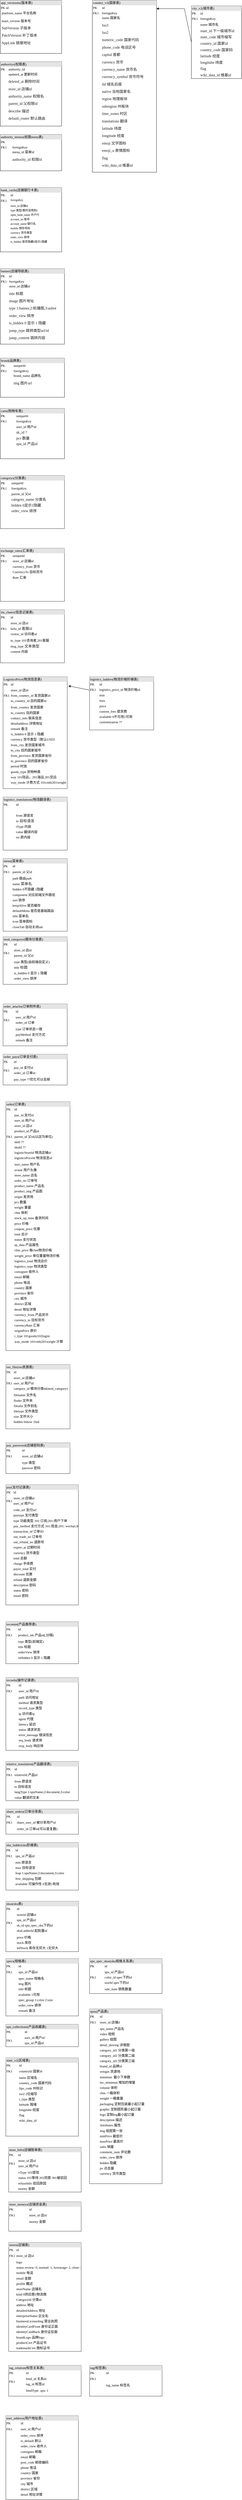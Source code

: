 <mxfile version="20.8.20" type="github">
  <diagram name="Page-1" id="2ca16b54-16f6-2749-3443-fa8db7711227">
    <mxGraphModel dx="994" dy="707" grid="1" gridSize="10" guides="1" tooltips="1" connect="1" arrows="1" fold="1" page="1" pageScale="1" pageWidth="1100" pageHeight="850" background="none" math="0" shadow="0">
      <root>
        <mxCell id="0" />
        <mxCell id="1" parent="0" />
        <mxCell id="2ed32ef02a7f4228-1" value="&lt;div style=&quot;box-sizing:border-box;width:100%;background:#e4e4e4;padding:2px;&quot;&gt;app_versioons(版本表)&lt;br&gt;&lt;/div&gt;&lt;table style=&quot;width:100%;font-size:1em;&quot; cellpadding=&quot;2&quot; cellspacing=&quot;0&quot;&gt;&lt;tbody&gt;&lt;tr&gt;&lt;td&gt;PK&lt;span style=&quot;white-space: pre;&quot;&gt; &lt;/span&gt;id&lt;/td&gt;&lt;td&gt;&lt;br&gt;&lt;/td&gt;&lt;/tr&gt;&lt;tr&gt;&lt;td&gt;&lt;span style=&quot;white-space: pre;&quot;&gt; &lt;/span&gt;platform_name 平台名称&lt;br&gt;&lt;br style=&quot;border-color: var(--border-color);&quot;&gt;&lt;p style=&quot;border-color: var(--border-color); margin: 0px; line-height: 12px;&quot;&gt;&lt;span style=&quot;white-space: pre;&quot;&gt; &lt;/span&gt;main_version 版本号&lt;/p&gt;&lt;br style=&quot;border-color: var(--border-color);&quot;&gt;&lt;p style=&quot;border-color: var(--border-color); margin: 0px; line-height: 12px;&quot;&gt;&lt;span style=&quot;border-color: var(--border-color); font-family: 微软雅黑; font-size: 10pt; color: rgb(25, 25, 25);&quot;&gt;&lt;span style=&quot;white-space: pre;&quot;&gt; &lt;/span&gt;SubVersion 子版本&lt;/span&gt;&lt;/p&gt;&lt;br style=&quot;border-color: var(--border-color);&quot;&gt;&lt;p style=&quot;border-color: var(--border-color); margin: 0px; line-height: 12px;&quot;&gt;&lt;span style=&quot;border-color: var(--border-color); font-family: 微软雅黑; font-size: 10pt; color: rgb(25, 25, 25);&quot;&gt;&lt;span style=&quot;white-space: pre;&quot;&gt; &lt;/span&gt;PatchVersion 补丁版本&lt;/span&gt;&lt;/p&gt;&lt;br style=&quot;border-color: var(--border-color);&quot;&gt;&lt;p style=&quot;border-color: var(--border-color); margin: 0px; line-height: 12px;&quot;&gt;&lt;span style=&quot;border-color: var(--border-color); font-family: 微软雅黑; font-size: 10pt; color: rgb(25, 25, 25);&quot;&gt;&lt;span style=&quot;white-space: pre;&quot;&gt; &lt;/span&gt;AppLink 链接地址&lt;/span&gt;&lt;/p&gt;&lt;/td&gt;&lt;td&gt;&lt;p style=&quot;margin: 0px; line-height: 100%;&quot;&gt;&lt;br&gt;&lt;/p&gt;&lt;/td&gt;&lt;/tr&gt;&lt;/tbody&gt;&lt;/table&gt;" style="verticalAlign=top;align=left;overflow=fill;html=1;rounded=0;shadow=0;comic=0;labelBackgroundColor=none;strokeWidth=1;fontFamily=Verdana;fontSize=12" parent="1" vertex="1">
          <mxGeometry x="100" y="40" width="220" height="190" as="geometry" />
        </mxCell>
        <mxCell id="2ed32ef02a7f4228-5" value="&lt;div style=&quot;box-sizing:border-box;width:100%;background:#e4e4e4;padding:2px;&quot;&gt;authoritys(权限表)&lt;br&gt;&lt;/div&gt;&lt;table style=&quot;width:100%;font-size:1em;&quot; cellpadding=&quot;2&quot; cellspacing=&quot;0&quot;&gt;&lt;tbody&gt;&lt;tr&gt;&lt;td&gt;PK&lt;/td&gt;&lt;td&gt;authority_Id&lt;br&gt;&lt;/td&gt;&lt;/tr&gt;&lt;tr&gt;&lt;td&gt;&lt;br&gt;&lt;/td&gt;&lt;td&gt;&lt;p style=&quot;margin: 0px; line-height: 100%;&quot;&gt;updated_at 更新时间&lt;/p&gt;&lt;br/&gt;&lt;p style=&quot;margin: 0px; line-height: 100%;&quot;&gt;&lt;span style=&quot;font-family:&#39;微软雅黑&#39;; font-size:10pt; color:#191919;&quot;&gt;deleted_at 删除时间&lt;/span&gt;&lt;/p&gt;&lt;br/&gt;&lt;p style=&quot;margin: 0px; line-height: 100%;&quot;&gt;&lt;span style=&quot;font-family:&#39;微软雅黑&#39;; font-size:10pt; color:#191919;&quot;&gt;store_id 店铺id&lt;/span&gt;&lt;/p&gt;&lt;br/&gt;&lt;p style=&quot;margin: 0px; line-height: 100%;&quot;&gt;&lt;span style=&quot;font-family:&#39;微软雅黑&#39;; font-size:10pt; color:#191919;&quot;&gt;authority_name 权限名&lt;/span&gt;&lt;/p&gt;&lt;br/&gt;&lt;p style=&quot;margin: 0px; line-height: 100%;&quot;&gt;&lt;span style=&quot;font-family:&#39;微软雅黑&#39;; font-size:10pt; color:#191919;&quot;&gt;parent_id 父权限id&lt;/span&gt;&lt;/p&gt;&lt;br/&gt;&lt;p style=&quot;margin: 0px; line-height: 100%;&quot;&gt;&lt;span style=&quot;font-family:&#39;微软雅黑&#39;; font-size:10pt; color:#191919;&quot;&gt;describe 描述&lt;/span&gt;&lt;/p&gt;&lt;br/&gt;&lt;p style=&quot;margin: 0px; line-height: 100%;&quot;&gt;&lt;span style=&quot;font-family:&#39;微软雅黑&#39;; font-size:10pt; color:#191919;&quot;&gt;default_router 默认路由&lt;/span&gt;&lt;/p&gt;&lt;/td&gt;&lt;/tr&gt;&lt;/tbody&gt;&lt;/table&gt;" style="verticalAlign=top;align=left;overflow=fill;html=1;rounded=0;shadow=0;comic=0;labelBackgroundColor=none;strokeWidth=1;fontFamily=Verdana;fontSize=12" parent="1" vertex="1">
          <mxGeometry x="100" y="260" width="220" height="230" as="geometry" />
        </mxCell>
        <mxCell id="2ed32ef02a7f4228-12" value="&lt;div style=&quot;box-sizing: border-box ; width: 100% ; background: #e4e4e4 ; padding: 2px&quot;&gt;authority_menus(权限menu表)&lt;br&gt;&lt;/div&gt;&lt;table style=&quot;width: 100% ; font-size: 1em&quot; cellpadding=&quot;2&quot; cellspacing=&quot;0&quot;&gt;&lt;tbody&gt;&lt;tr&gt;&lt;td&gt;PK&lt;/td&gt;&lt;td&gt;&lt;br&gt;&lt;/td&gt;&lt;/tr&gt;&lt;tr&gt;&lt;td&gt;FK1&lt;/td&gt;&lt;td&gt;foreignKey&lt;/td&gt;&lt;/tr&gt;&lt;tr&gt;&lt;td&gt;&lt;/td&gt;&lt;td&gt;&lt;p style=&quot;margin: 0px; line-height: 100%;&quot;&gt;menu_id 菜单id&lt;/p&gt;&lt;br&gt;&lt;p style=&quot;margin: 0px; line-height: 100%;&quot;&gt;&lt;span style=&quot;font-family:&#39;微软雅黑&#39;; font-size:10pt; color:#191919;&quot;&gt;authority_id 权限id&lt;/span&gt;&lt;/p&gt;&lt;/td&gt;&lt;/tr&gt;&lt;/tbody&gt;&lt;/table&gt;" style="verticalAlign=top;align=left;overflow=fill;html=1;rounded=0;shadow=0;comic=0;labelBackgroundColor=none;strokeWidth=1;fontFamily=Verdana;fontSize=12" parent="1" vertex="1">
          <mxGeometry x="100" y="520" width="220" height="130" as="geometry" />
        </mxCell>
        <mxCell id="JtwyZoswtKhn3OEa8UA5-3" value="&lt;div style=&quot;box-sizing: border-box ; width: 100% ; background: #e4e4e4 ; padding: 2px&quot;&gt;bank_cards(店铺银行卡表)&lt;br&gt;&lt;/div&gt;&lt;table cellspacing=&quot;0&quot; cellpadding=&quot;2&quot; style=&quot;width: 100% ; font-size: 1em&quot; align=&quot;left&quot;&gt;&lt;tbody&gt;&lt;tr&gt;&lt;td&gt;PK&lt;/td&gt;&lt;td&gt;id&lt;/td&gt;&lt;/tr&gt;&lt;tr&gt;&lt;td&gt;FK1&lt;/td&gt;&lt;td&gt;&lt;sup&gt;foreignKey&lt;/sup&gt;&lt;/td&gt;&lt;/tr&gt;&lt;tr&gt;&lt;td&gt;&lt;/td&gt;&lt;td&gt;&lt;p style=&quot;margin: 0px; line-height: 100%;&quot;&gt;&lt;sup&gt;store_id 店铺id&lt;/sup&gt;&lt;/p&gt;&lt;p style=&quot;margin: 0px; line-height: 100%;&quot;&gt;&lt;sup&gt;type 类型(暂时没用到)&lt;/sup&gt;&lt;/p&gt;&lt;p style=&quot;margin: 0px; line-height: 100%;&quot;&gt;&lt;sup&gt;open_bank_name 开户行&lt;/sup&gt;&lt;/p&gt;&lt;p style=&quot;margin: 0px; line-height: 100%;&quot;&gt;&lt;sup&gt;account_no 账号&lt;/sup&gt;&lt;/p&gt;&lt;p style=&quot;margin: 0px; line-height: 100%;&quot;&gt;&lt;sup&gt;account_name 银行名&lt;/sup&gt;&lt;/p&gt;&lt;p style=&quot;margin: 0px; line-height: 100%;&quot;&gt;&lt;sup&gt;mobile 预存号码&lt;/sup&gt;&lt;/p&gt;&lt;p style=&quot;margin: 0px; line-height: 100%;&quot;&gt;&lt;sup&gt;currency 货币类型&lt;/sup&gt;&lt;/p&gt;&lt;p style=&quot;margin: 0px; line-height: 100%;&quot;&gt;&lt;sup&gt;order_view 排序&lt;/sup&gt;&lt;/p&gt;&lt;p style=&quot;margin: 0px; line-height: 100%;&quot;&gt;&lt;sup&gt;is_hidden 是否隐藏0显示1隐藏&lt;/sup&gt;&lt;br&gt;&lt;/p&gt;&lt;/td&gt;&lt;/tr&gt;&lt;/tbody&gt;&lt;/table&gt;" style="verticalAlign=top;align=left;overflow=fill;html=1;rounded=0;shadow=0;comic=0;labelBackgroundColor=none;strokeWidth=1;fontFamily=Verdana;fontSize=12" parent="1" vertex="1">
          <mxGeometry x="100" y="710" width="220" height="230" as="geometry" />
        </mxCell>
        <mxCell id="JtwyZoswtKhn3OEa8UA5-4" value="&lt;div style=&quot;box-sizing: border-box ; width: 100% ; background: #e4e4e4 ; padding: 2px&quot;&gt;banner(店铺导航表)&lt;br&gt;&lt;/div&gt;&lt;table style=&quot;width: 100% ; font-size: 1em&quot; cellpadding=&quot;2&quot; cellspacing=&quot;0&quot;&gt;&lt;tbody&gt;&lt;tr&gt;&lt;td&gt;PK&lt;/td&gt;&lt;td&gt;id&lt;/td&gt;&lt;/tr&gt;&lt;tr&gt;&lt;td&gt;FK1&lt;/td&gt;&lt;td&gt;foreignKey&lt;/td&gt;&lt;/tr&gt;&lt;tr&gt;&lt;td&gt;&lt;/td&gt;&lt;td&gt;&lt;p style=&quot;margin: 0px; line-height: 100%;&quot;&gt;store_id 店铺id&lt;/p&gt;&lt;br/&gt;&lt;p style=&quot;margin: 0px; line-height: 100%;&quot;&gt;&lt;span style=&quot;font-family:&#39;微软雅黑&#39;; font-size:10pt; color:#191919;&quot;&gt;title 标题&lt;/span&gt;&lt;/p&gt;&lt;br/&gt;&lt;p style=&quot;margin: 0px; line-height: 100%;&quot;&gt;&lt;span style=&quot;font-family:&#39;微软雅黑&#39;; font-size:10pt; color:#191919;&quot;&gt;image 图片地址&lt;/span&gt;&lt;/p&gt;&lt;br/&gt;&lt;p style=&quot;margin: 0px; line-height: 100%;&quot;&gt;&lt;span style=&quot;font-family:&#39;微软雅黑&#39;; font-size:10pt; color:#191919;&quot;&gt;type 1:banner,2:轮播图,3:aubot&lt;/span&gt;&lt;/p&gt;&lt;br/&gt;&lt;p style=&quot;margin: 0px; line-height: 100%;&quot;&gt;&lt;span style=&quot;font-family:&#39;微软雅黑&#39;; font-size:10pt; color:#191919;&quot;&gt;order_view 排序&lt;/span&gt;&lt;/p&gt;&lt;br/&gt;&lt;p style=&quot;margin: 0px; line-height: 100%;&quot;&gt;&lt;span style=&quot;font-family:&#39;微软雅黑&#39;; font-size:10pt; color:#191919;&quot;&gt;is_hidden 0 显示 1 隐藏&lt;/span&gt;&lt;/p&gt;&lt;br/&gt;&lt;p style=&quot;margin: 0px; line-height: 100%;&quot;&gt;&lt;span style=&quot;font-family:&#39;微软雅黑&#39;; font-size:10pt; color:#191919;&quot;&gt;jump_type 跳转类型url/id&lt;/span&gt;&lt;/p&gt;&lt;br/&gt;&lt;p style=&quot;margin: 0px; line-height: 100%;&quot;&gt;&lt;span style=&quot;font-family:&#39;微软雅黑&#39;; font-size:10pt; color:#191919;&quot;&gt;jump_content 跳转内容&lt;/span&gt;&lt;/p&gt;&lt;/td&gt;&lt;/tr&gt;&lt;/tbody&gt;&lt;/table&gt;" style="verticalAlign=top;align=left;overflow=fill;html=1;rounded=0;shadow=0;comic=0;labelBackgroundColor=none;strokeWidth=1;fontFamily=Verdana;fontSize=12" parent="1" vertex="1">
          <mxGeometry x="100" y="1000" width="230" height="270" as="geometry" />
        </mxCell>
        <mxCell id="JtwyZoswtKhn3OEa8UA5-5" value="&lt;div style=&quot;box-sizing: border-box ; width: 100% ; background: #e4e4e4 ; padding: 2px&quot;&gt;brand(品牌表)&lt;br&gt;&lt;/div&gt;&lt;table style=&quot;width: 100% ; font-size: 1em&quot; cellpadding=&quot;2&quot; cellspacing=&quot;0&quot;&gt;&lt;tbody&gt;&lt;tr&gt;&lt;td&gt;PK&lt;/td&gt;&lt;td&gt;uniqueId&lt;/td&gt;&lt;/tr&gt;&lt;tr&gt;&lt;td&gt;FK1&lt;/td&gt;&lt;td&gt;foreignKey&lt;/td&gt;&lt;/tr&gt;&lt;tr&gt;&lt;td&gt;&lt;/td&gt;&lt;td&gt;&lt;p style=&quot;margin: 0px; line-height: 100%;&quot;&gt;brand_name 品牌名&lt;/p&gt;&lt;br/&gt;&lt;p style=&quot;margin: 0px; line-height: 100%;&quot;&gt;&lt;span style=&quot;font-family:&#39;微软雅黑&#39;; font-size:10pt; color:#191919;&quot;&gt;img 图片url&lt;/span&gt;&lt;/p&gt;&lt;/td&gt;&lt;/tr&gt;&lt;/tbody&gt;&lt;/table&gt;" style="verticalAlign=top;align=left;overflow=fill;html=1;rounded=0;shadow=0;comic=0;labelBackgroundColor=none;strokeWidth=1;fontFamily=Verdana;fontSize=12" parent="1" vertex="1">
          <mxGeometry x="100" y="1320" width="230" height="140" as="geometry" />
        </mxCell>
        <mxCell id="JtwyZoswtKhn3OEa8UA5-6" value="&lt;div style=&quot;box-sizing: border-box ; width: 100% ; background: #e4e4e4 ; padding: 2px&quot;&gt;carts(购物车表)&lt;br&gt;&lt;/div&gt;&lt;table style=&quot;width: 100% ; font-size: 1em&quot; cellpadding=&quot;2&quot; cellspacing=&quot;0&quot;&gt;&lt;tbody&gt;&lt;tr&gt;&lt;td&gt;PK&lt;/td&gt;&lt;td&gt;uniqueId&lt;/td&gt;&lt;/tr&gt;&lt;tr&gt;&lt;td&gt;FK1&lt;/td&gt;&lt;td&gt;foreignKey&lt;/td&gt;&lt;/tr&gt;&lt;tr&gt;&lt;td&gt;&lt;/td&gt;&lt;td&gt;&lt;p style=&quot;margin: 0px; line-height: 160%;&quot;&gt;user_id 用户id&lt;/p&gt;&lt;p style=&quot;margin: 0px; line-height: 160%;&quot;&gt;&lt;span style=&quot;font-family:&#39;微软雅黑&#39;; font-size:10pt; color:#191919;&quot;&gt;sk_id ?&lt;/span&gt;&lt;/p&gt;&lt;p style=&quot;margin: 0px; line-height: 160%;&quot;&gt;&lt;span style=&quot;font-family:&#39;微软雅黑&#39;; font-size:10pt; color:#191919;&quot;&gt;pcs 数量&lt;/span&gt;&lt;/p&gt;&lt;p style=&quot;margin: 0px; line-height: 160%;&quot;&gt;&lt;span style=&quot;font-family:&#39;微软雅黑&#39;; font-size:10pt; color:#191919;&quot;&gt;spu_id 产品id&lt;/span&gt;&lt;/p&gt;&lt;/td&gt;&lt;/tr&gt;&lt;/tbody&gt;&lt;/table&gt;" style="verticalAlign=top;align=left;overflow=fill;html=1;rounded=0;shadow=0;comic=0;labelBackgroundColor=none;strokeWidth=1;fontFamily=Verdana;fontSize=12" parent="1" vertex="1">
          <mxGeometry x="100" y="1500" width="230" height="180" as="geometry" />
        </mxCell>
        <mxCell id="JtwyZoswtKhn3OEa8UA5-7" value="&lt;div style=&quot;box-sizing: border-box ; width: 100% ; background: #e4e4e4 ; padding: 2px&quot;&gt;categorys(分类表)&lt;br&gt;&lt;/div&gt;&lt;table style=&quot;width: 100% ; font-size: 1em&quot; cellpadding=&quot;2&quot; cellspacing=&quot;0&quot;&gt;&lt;tbody&gt;&lt;tr&gt;&lt;td&gt;PK&lt;/td&gt;&lt;td&gt;uniqueId&lt;/td&gt;&lt;/tr&gt;&lt;tr&gt;&lt;td&gt;FK1&lt;/td&gt;&lt;td&gt;foreignKey&lt;/td&gt;&lt;/tr&gt;&lt;tr&gt;&lt;td&gt;&lt;/td&gt;&lt;td&gt;&lt;p style=&quot;margin: 0px; line-height: 160%;&quot;&gt;parent_id 父id&lt;/p&gt;&lt;p style=&quot;margin: 0px; line-height: 160%;&quot;&gt;&lt;span style=&quot;font-family:&#39;微软雅黑&#39;; font-size:10pt; color:#191919;&quot;&gt;category_name 分类名&lt;/span&gt;&lt;/p&gt;&lt;p style=&quot;margin: 0px; line-height: 160%;&quot;&gt;&lt;span style=&quot;font-family:&#39;微软雅黑&#39;; font-size:10pt; color:#191919;&quot;&gt;hidden 0显示1隐藏&lt;/span&gt;&lt;/p&gt;&lt;p style=&quot;margin: 0px; line-height: 160%;&quot;&gt;&lt;span style=&quot;font-family:&#39;微软雅黑&#39;; font-size:10pt; color:#191919;&quot;&gt;order_view 排序&lt;/span&gt;&lt;/p&gt;&lt;/td&gt;&lt;/tr&gt;&lt;/tbody&gt;&lt;/table&gt;" style="verticalAlign=top;align=left;overflow=fill;html=1;rounded=0;shadow=0;comic=0;labelBackgroundColor=none;strokeWidth=1;fontFamily=Verdana;fontSize=12;strokeColor=#1A1A1A;" parent="1" vertex="1">
          <mxGeometry x="100" y="1740" width="230" height="190" as="geometry" />
        </mxCell>
        <mxCell id="JtwyZoswtKhn3OEa8UA5-8" value="&lt;div style=&quot;box-sizing: border-box ; width: 100% ; background: #e4e4e4 ; padding: 2px&quot;&gt;city_v2(城市表)&lt;br&gt;&lt;/div&gt;&lt;table style=&quot;width: 100% ; font-size: 1em&quot; cellpadding=&quot;2&quot; cellspacing=&quot;0&quot;&gt;&lt;tbody&gt;&lt;tr&gt;&lt;td&gt;PK&lt;/td&gt;&lt;td&gt;id&lt;br&gt;&lt;/td&gt;&lt;/tr&gt;&lt;tr&gt;&lt;td&gt;FK1&lt;/td&gt;&lt;td&gt;foreignKey&lt;/td&gt;&lt;/tr&gt;&lt;tr&gt;&lt;td&gt;&lt;/td&gt;&lt;td&gt;&lt;p style=&quot;margin: 0px; line-height: 180%;&quot;&gt;name 城市名&lt;/p&gt;&lt;p style=&quot;margin: 0px; line-height: 180%;&quot;&gt;&lt;span style=&quot;font-family:&#39;微软雅黑&#39;; font-size:10pt; color:#191919;&quot;&gt;state_id 下一级城市id&lt;/span&gt;&lt;/p&gt;&lt;p style=&quot;margin: 0px; line-height: 180%;&quot;&gt;&lt;span style=&quot;font-family:&#39;微软雅黑&#39;; font-size:10pt; color:#191919;&quot;&gt;state_code 城市缩写&lt;/span&gt;&lt;/p&gt;&lt;p style=&quot;margin: 0px; line-height: 180%;&quot;&gt;&lt;span style=&quot;font-family:&#39;微软雅黑&#39;; font-size:10pt; color:#191919;&quot;&gt;country_id 国家id&lt;/span&gt;&lt;/p&gt;&lt;p style=&quot;margin: 0px; line-height: 180%;&quot;&gt;&lt;span style=&quot;font-family:&#39;微软雅黑&#39;; font-size:10pt; color:#191919;&quot;&gt;country_code 国家码&lt;/span&gt;&lt;/p&gt;&lt;p style=&quot;margin: 0px; line-height: 180%;&quot;&gt;&lt;span style=&quot;font-family:&#39;微软雅黑&#39;; font-size:10pt; color:#191919;&quot;&gt;latitude 经度&lt;/span&gt;&lt;/p&gt;&lt;p style=&quot;margin: 0px; line-height: 180%;&quot;&gt;&lt;span style=&quot;font-family:&#39;微软雅黑&#39;; font-size:10pt; color:#191919;&quot;&gt;longitube 纬度&lt;/span&gt;&lt;/p&gt;&lt;p style=&quot;margin: 0px; line-height: 180%;&quot;&gt;&lt;span style=&quot;font-family:&#39;微软雅黑&#39;; font-size:10pt; color:#191919;&quot;&gt;flag&lt;/span&gt;&lt;/p&gt;&lt;p style=&quot;margin: 0px; line-height: 180%;&quot;&gt;&lt;span style=&quot;font-family:&#39;微软雅黑&#39;; font-size:10pt; color:#191919;&quot;&gt;wiki_data_id 维基id&lt;/span&gt;&lt;/p&gt;&lt;/td&gt;&lt;/tr&gt;&lt;/tbody&gt;&lt;/table&gt;" style="verticalAlign=top;align=left;overflow=fill;html=1;rounded=0;shadow=0;comic=0;labelBackgroundColor=none;strokeWidth=1;fontFamily=Verdana;fontSize=12" parent="1" vertex="1">
          <mxGeometry x="785" y="60" width="180" height="260" as="geometry" />
        </mxCell>
        <mxCell id="JtwyZoswtKhn3OEa8UA5-9" value="&lt;div style=&quot;box-sizing: border-box ; width: 100% ; background: #e4e4e4 ; padding: 2px&quot;&gt;country_v2(国家表)&lt;br&gt;&lt;/div&gt;&lt;table style=&quot;width: 100% ; font-size: 1em&quot; cellpadding=&quot;2&quot; cellspacing=&quot;0&quot;&gt;&lt;tbody&gt;&lt;tr&gt;&lt;td&gt;PK&lt;/td&gt;&lt;td&gt;id&lt;/td&gt;&lt;/tr&gt;&lt;tr&gt;&lt;td&gt;FK1&lt;/td&gt;&lt;td&gt;foreignKey&lt;/td&gt;&lt;/tr&gt;&lt;tr&gt;&lt;td&gt;&lt;/td&gt;&lt;td&gt;&lt;p style=&quot;margin: 0px; line-height: 100%;&quot;&gt;name 国家名&lt;/p&gt;&lt;br&gt;&lt;p style=&quot;margin: 0px; line-height: 100%;&quot;&gt;&lt;span style=&quot;font-family:&#39;微软雅黑&#39;; font-size:10pt; color:#191919;&quot;&gt;Iso3&lt;/span&gt;&lt;/p&gt;&lt;br&gt;&lt;p style=&quot;margin: 0px; line-height: 100%;&quot;&gt;&lt;span style=&quot;font-family:&#39;微软雅黑&#39;; font-size:10pt; color:#191919;&quot;&gt;Iso2&lt;/span&gt;&lt;/p&gt;&lt;br&gt;&lt;p style=&quot;margin: 0px; line-height: 100%;&quot;&gt;&lt;span style=&quot;font-family:&#39;微软雅黑&#39;; font-size:10pt; color:#191919;&quot;&gt;numeric_code 国家代码&lt;/span&gt;&lt;/p&gt;&lt;br&gt;&lt;p style=&quot;margin: 0px; line-height: 100%;&quot;&gt;&lt;span style=&quot;font-family:&#39;微软雅黑&#39;; font-size:10pt; color:#191919;&quot;&gt;phone_code 电话区号&lt;/span&gt;&lt;/p&gt;&lt;br&gt;&lt;p style=&quot;margin: 0px; line-height: 100%;&quot;&gt;&lt;span style=&quot;font-family:&#39;微软雅黑&#39;; font-size:10pt; color:#191919;&quot;&gt;capital 首都&lt;/span&gt;&lt;/p&gt;&lt;br&gt;&lt;p style=&quot;margin: 0px; line-height: 100%;&quot;&gt;&lt;span style=&quot;font-family:&#39;微软雅黑&#39;; font-size:10pt; color:#191919;&quot;&gt;currency 货币&lt;/span&gt;&lt;/p&gt;&lt;br&gt;&lt;p style=&quot;margin: 0px; line-height: 100%;&quot;&gt;&lt;span style=&quot;font-family:&#39;微软雅黑&#39;; font-size:10pt; color:#191919;&quot;&gt;currency_name 货币名&lt;/span&gt;&lt;/p&gt;&lt;br&gt;&lt;p style=&quot;margin: 0px; line-height: 100%;&quot;&gt;&lt;span style=&quot;font-family:&#39;微软雅黑&#39;; font-size:10pt; color:#191919;&quot;&gt;currency_symbol 货币符号&lt;/span&gt;&lt;/p&gt;&lt;br&gt;&lt;p style=&quot;margin: 0px; line-height: 100%;&quot;&gt;&lt;span style=&quot;font-family:&#39;微软雅黑&#39;; font-size:10pt; color:#191919;&quot;&gt;tld 域名后缀&lt;/span&gt;&lt;/p&gt;&lt;br&gt;&lt;p style=&quot;margin: 0px; line-height: 100%;&quot;&gt;&lt;span style=&quot;font-family:&#39;微软雅黑&#39;; font-size:10pt; color:#191919;&quot;&gt;native 当地国家名&lt;/span&gt;&lt;/p&gt;&lt;br&gt;&lt;p style=&quot;margin: 0px; line-height: 100%;&quot;&gt;&lt;span style=&quot;font-family:&#39;微软雅黑&#39;; font-size:10pt; color:#191919;&quot;&gt;region 地理板块&lt;/span&gt;&lt;/p&gt;&lt;br&gt;&lt;p style=&quot;margin: 0px; line-height: 100%;&quot;&gt;&lt;span style=&quot;font-family:&#39;微软雅黑&#39;; font-size:10pt; color:#191919;&quot;&gt;subregion 州板块&lt;/span&gt;&lt;/p&gt;&lt;br&gt;&lt;p style=&quot;margin: 0px; line-height: 100%;&quot;&gt;&lt;span style=&quot;font-family:&#39;微软雅黑&#39;; font-size:10pt; color:#191919;&quot;&gt;time_zones 时区&lt;/span&gt;&lt;/p&gt;&lt;br&gt;&lt;p style=&quot;margin: 0px; line-height: 100%;&quot;&gt;&lt;span style=&quot;font-family:&#39;微软雅黑&#39;; font-size:10pt; color:#191919;&quot;&gt;translations 翻译&lt;/span&gt;&lt;/p&gt;&lt;br&gt;&lt;p style=&quot;margin: 0px; line-height: 100%;&quot;&gt;&lt;span style=&quot;font-family:&#39;微软雅黑&#39;; font-size:10pt; color:#191919;&quot;&gt;latitude 纬度&lt;/span&gt;&lt;/p&gt;&lt;br&gt;&lt;p style=&quot;margin: 0px; line-height: 100%;&quot;&gt;&lt;span style=&quot;font-family:&#39;微软雅黑&#39;; font-size:10pt; color:#191919;&quot;&gt;longitude 经度&lt;/span&gt;&lt;/p&gt;&lt;br&gt;&lt;p style=&quot;margin: 0px; line-height: 100%;&quot;&gt;&lt;span style=&quot;font-family:&#39;微软雅黑&#39;; font-size:10pt; color:#191919;&quot;&gt;emoji 文字图标&lt;/span&gt;&lt;/p&gt;&lt;br&gt;&lt;p style=&quot;margin: 0px; line-height: 100%;&quot;&gt;&lt;span style=&quot;font-family:&#39;微软雅黑&#39;; font-size:10pt; color:#191919;&quot;&gt;emoji_u 表情图标&lt;/span&gt;&lt;/p&gt;&lt;br&gt;&lt;p style=&quot;margin: 0px; line-height: 100%;&quot;&gt;&lt;span style=&quot;font-family:&#39;微软雅黑&#39;; font-size:10pt; color:#191919;&quot;&gt;flag&lt;/span&gt;&lt;/p&gt;&lt;br&gt;&lt;p style=&quot;margin: 0px; line-height: 100%;&quot;&gt;&lt;span style=&quot;font-family:&#39;微软雅黑&#39;; font-size:10pt; color:#191919;&quot;&gt;wiki_data_id 维基id&lt;/span&gt;&lt;/p&gt;&lt;/td&gt;&lt;/tr&gt;&lt;/tbody&gt;&lt;/table&gt;" style="verticalAlign=top;align=left;overflow=fill;html=1;rounded=0;shadow=0;comic=0;labelBackgroundColor=none;strokeWidth=1;fontFamily=Verdana;fontSize=12" parent="1" vertex="1">
          <mxGeometry x="430" y="40" width="230" height="615" as="geometry" />
        </mxCell>
        <mxCell id="JtwyZoswtKhn3OEa8UA5-18" value="" style="endArrow=classic;html=1;rounded=0;exitX=0;exitY=0.5;exitDx=0;exitDy=0;" parent="1" source="JtwyZoswtKhn3OEa8UA5-8" target="JtwyZoswtKhn3OEa8UA5-9" edge="1">
          <mxGeometry width="50" height="50" relative="1" as="geometry">
            <mxPoint x="740" y="460" as="sourcePoint" />
            <mxPoint x="670" y="150" as="targetPoint" />
            <Array as="points">
              <mxPoint x="760" y="70" />
              <mxPoint x="660" y="70" />
            </Array>
          </mxGeometry>
        </mxCell>
        <mxCell id="JtwyZoswtKhn3OEa8UA5-27" value="&lt;div style=&quot;box-sizing: border-box ; width: 100% ; background: #e4e4e4 ; padding: 2px&quot;&gt;exchange_rates(汇率表)&lt;br&gt;&lt;/div&gt;&lt;table style=&quot;width: 100% ; font-size: 1em&quot; cellpadding=&quot;2&quot; cellspacing=&quot;0&quot;&gt;&lt;tbody&gt;&lt;tr&gt;&lt;td&gt;PK&lt;/td&gt;&lt;td&gt;uniqueId&lt;/td&gt;&lt;/tr&gt;&lt;tr&gt;&lt;td&gt;FK1&lt;/td&gt;&lt;td&gt;store_id 店铺id&lt;br&gt;&lt;/td&gt;&lt;/tr&gt;&lt;tr&gt;&lt;td&gt;&lt;br&gt;&lt;/td&gt;&lt;td&gt;&lt;p style=&quot;margin: 0px; line-height: 160%;&quot;&gt;&lt;span style=&quot;font-size: 1em; background-color: initial;&quot;&gt;currency_from 货币&lt;/span&gt;&lt;br&gt;&lt;/p&gt;&lt;p style=&quot;margin: 0px; line-height: 160%;&quot;&gt;CurrencyTo 目标货币&lt;br&gt;&lt;/p&gt;&lt;p style=&quot;margin: 0px; line-height: 160%;&quot;&gt;Rate 汇率&lt;br&gt;&lt;/p&gt;&lt;/td&gt;&lt;/tr&gt;&lt;/tbody&gt;&lt;/table&gt;" style="verticalAlign=top;align=left;overflow=fill;html=1;rounded=0;shadow=0;comic=0;labelBackgroundColor=none;strokeWidth=1;fontFamily=Verdana;fontSize=12;strokeColor=#1A1A1A;" parent="1" vertex="1">
          <mxGeometry x="100" y="2000" width="230" height="190" as="geometry" />
        </mxCell>
        <mxCell id="JtwyZoswtKhn3OEa8UA5-32" value="&lt;div style=&quot;box-sizing: border-box ; width: 100% ; background: #e4e4e4 ; padding: 2px&quot;&gt;im_chates(信息记录表)&lt;br&gt;&lt;/div&gt;&lt;table style=&quot;width: 100% ; font-size: 1em&quot; cellpadding=&quot;2&quot; cellspacing=&quot;0&quot;&gt;&lt;tbody&gt;&lt;tr&gt;&lt;td&gt;PK&lt;/td&gt;&lt;td&gt;id&lt;/td&gt;&lt;/tr&gt;&lt;tr&gt;&lt;td&gt;FK1&lt;/td&gt;&lt;td&gt;&lt;p style=&quot;border-color: var(--border-color); margin: 0px; line-height: 19.2px;&quot;&gt;store_id&amp;nbsp;店id&lt;/p&gt;&lt;p style=&quot;border-color: var(--border-color); margin: 0px; line-height: 19.2px;&quot;&gt;kefu_id&lt;font style=&quot;border-color: var(--border-color);&quot; face=&quot;微软雅黑&quot; color=&quot;#191919&quot;&gt;&lt;span style=&quot;border-color: var(--border-color); font-size: 13.333px;&quot;&gt;&amp;nbsp;客服id&lt;/span&gt;&lt;/font&gt;&lt;/p&gt;&lt;p style=&quot;border-color: var(--border-color); margin: 0px; line-height: 19.2px;&quot;&gt;visitor_id 访问者id&lt;/p&gt;&lt;/td&gt;&lt;/tr&gt;&lt;tr&gt;&lt;td&gt;&lt;/td&gt;&lt;td&gt;&lt;p style=&quot;margin: 0px; line-height: 160%;&quot;&gt;to_type&amp;nbsp;101咨询者,201客服&lt;/p&gt;&lt;p style=&quot;margin: 0px; line-height: 160%;&quot;&gt;msg_type&lt;span style=&quot;font-family:&#39;微软雅黑&#39;; font-size:10pt; color:#191919;&quot;&gt;&amp;nbsp;文本类型&lt;/span&gt;&lt;/p&gt;&lt;p style=&quot;margin: 0px; line-height: 160%;&quot;&gt;content 内容&lt;/p&gt;&lt;p style=&quot;margin: 0px; line-height: 160%;&quot;&gt;&lt;br&gt;&lt;/p&gt;&lt;/td&gt;&lt;/tr&gt;&lt;/tbody&gt;&lt;/table&gt;" style="verticalAlign=top;align=left;overflow=fill;html=1;rounded=0;shadow=0;comic=0;labelBackgroundColor=none;strokeWidth=1;fontFamily=Verdana;fontSize=12;strokeColor=#1A1A1A;" parent="1" vertex="1">
          <mxGeometry x="100" y="2220" width="230" height="190" as="geometry" />
        </mxCell>
        <mxCell id="JtwyZoswtKhn3OEa8UA5-33" value="&lt;div style=&quot;box-sizing: border-box ; width: 100% ; background: #e4e4e4 ; padding: 2px&quot;&gt;logistics_ladders(物流价格阶梯表)&lt;br&gt;&lt;/div&gt;&lt;table style=&quot;width: 100% ; font-size: 1em&quot; cellpadding=&quot;2&quot; cellspacing=&quot;0&quot;&gt;&lt;tbody&gt;&lt;tr&gt;&lt;td&gt;PK&lt;/td&gt;&lt;td&gt;id&lt;/td&gt;&lt;/tr&gt;&lt;tr&gt;&lt;td&gt;FK1&lt;/td&gt;&lt;td&gt;logistics_price_id 物流价格id&lt;/td&gt;&lt;/tr&gt;&lt;tr&gt;&lt;td&gt;&lt;/td&gt;&lt;td&gt;&lt;p style=&quot;margin: 0px; line-height: 160%;&quot;&gt;min&lt;/p&gt;&lt;p style=&quot;margin: 0px; line-height: 160%;&quot;&gt;max&lt;/p&gt;&lt;p style=&quot;margin: 0px; line-height: 160%;&quot;&gt;price&lt;/p&gt;&lt;p style=&quot;margin: 0px; line-height: 160%;&quot;&gt;custom_fees&amp;nbsp;提货费&lt;/p&gt;&lt;p style=&quot;margin: 0px; line-height: 160%;&quot;&gt;avaliable 0不&lt;span style=&quot;font-size: 1em; background-color: initial;&quot;&gt;可用1可用&lt;/span&gt;&lt;/p&gt;&lt;p style=&quot;margin: 0px; line-height: 160%;&quot;&gt;customization ??&lt;/p&gt;&lt;/td&gt;&lt;/tr&gt;&lt;/tbody&gt;&lt;/table&gt;" style="verticalAlign=top;align=left;overflow=fill;html=1;rounded=0;shadow=0;comic=0;labelBackgroundColor=none;strokeWidth=1;fontFamily=Verdana;fontSize=12;strokeColor=#1A1A1A;" parent="1" vertex="1">
          <mxGeometry x="420" y="2460" width="230" height="190" as="geometry" />
        </mxCell>
        <mxCell id="JtwyZoswtKhn3OEa8UA5-34" value="&lt;div style=&quot;box-sizing: border-box ; width: 100% ; background: #e4e4e4 ; padding: 2px&quot;&gt;LogisticsPrice(物流信息表)&lt;br&gt;&lt;/div&gt;&lt;table style=&quot;width: 100% ; font-size: 1em&quot; cellpadding=&quot;2&quot; cellspacing=&quot;0&quot;&gt;&lt;tbody&gt;&lt;tr&gt;&lt;td&gt;PK&lt;/td&gt;&lt;td&gt;id&lt;/td&gt;&lt;/tr&gt;&lt;tr&gt;&lt;td&gt;FK1&lt;/td&gt;&lt;td&gt;&lt;p style=&quot;border-color: var(--border-color); margin: 0px; line-height: 19.2px;&quot;&gt;store_id&amp;nbsp;店id&lt;/p&gt;&lt;p style=&quot;border-color: var(--border-color); margin: 0px; line-height: 19.2px;&quot;&gt;from_country_id&amp;nbsp;发货国家id&lt;/p&gt;&lt;p style=&quot;border-color: var(--border-color); margin: 0px; line-height: 19.2px;&quot;&gt;to_country_id&amp;nbsp;目的国家id&lt;br&gt;&lt;/p&gt;&lt;/td&gt;&lt;/tr&gt;&lt;tr&gt;&lt;td&gt;&lt;/td&gt;&lt;td&gt;&lt;p style=&quot;margin: 0px; line-height: 160%;&quot;&gt;from_country&amp;nbsp;发货国家&lt;/p&gt;&lt;p style=&quot;margin: 0px; line-height: 160%;&quot;&gt;to_country&amp;nbsp;目的国家&lt;/p&gt;&lt;p style=&quot;margin: 0px; line-height: 160%;&quot;&gt;contact_info 联系信息&lt;/p&gt;&lt;p style=&quot;margin: 0px; line-height: 160%;&quot;&gt;detailaddress&amp;nbsp;详情地址&lt;/p&gt;&lt;p style=&quot;margin: 0px; line-height: 160%;&quot;&gt;remark&amp;nbsp;备注&lt;/p&gt;&lt;p style=&quot;margin: 0px; line-height: 160%;&quot;&gt;is_hidden&amp;nbsp;0 显示 1 隐藏&lt;/p&gt;&lt;p style=&quot;margin: 0px; line-height: 160%;&quot;&gt;currency&amp;nbsp;货币类型（默认USD）&lt;/p&gt;&lt;p style=&quot;margin: 0px; line-height: 160%;&quot;&gt;from_city&amp;nbsp;发货国家城市&lt;/p&gt;&lt;p style=&quot;margin: 0px; line-height: 160%;&quot;&gt;to_city&amp;nbsp;目的国家城市&lt;/p&gt;&lt;p style=&quot;margin: 0px; line-height: 160%;&quot;&gt;from_province&amp;nbsp;发货国家省份&lt;/p&gt;&lt;p style=&quot;margin: 0px; line-height: 160%;&quot;&gt;to_province&amp;nbsp;目的国家省份&lt;/p&gt;&lt;p style=&quot;margin: 0px; line-height: 160%;&quot;&gt;period&amp;nbsp;时效&lt;/p&gt;&lt;p style=&quot;margin: 0px; line-height: 160%;&quot;&gt;goods_type&amp;nbsp;货物种类&lt;/p&gt;&lt;p style=&quot;margin: 0px; line-height: 160%;&quot;&gt;way&amp;nbsp;101陆运，201海运,301空运&lt;/p&gt;&lt;p style=&quot;margin: 0px; line-height: 160%;&quot;&gt;way_mode 计费方式 101cmb|201weight&lt;/p&gt;&lt;p style=&quot;margin: 0px; line-height: 160%;&quot;&gt;&lt;br&gt;&lt;/p&gt;&lt;p style=&quot;margin: 0px; line-height: 160%;&quot;&gt;&lt;br&gt;&lt;/p&gt;&lt;p style=&quot;margin: 0px; line-height: 160%;&quot;&gt;&lt;br&gt;&lt;/p&gt;&lt;p style=&quot;margin: 0px; line-height: 160%;&quot;&gt;&lt;br&gt;&lt;/p&gt;&lt;p style=&quot;margin: 0px; line-height: 160%;&quot;&gt;&lt;br&gt;&lt;/p&gt;&lt;/td&gt;&lt;/tr&gt;&lt;/tbody&gt;&lt;/table&gt;" style="verticalAlign=top;align=left;overflow=fill;html=1;rounded=0;shadow=0;comic=0;labelBackgroundColor=none;strokeWidth=1;fontFamily=Verdana;fontSize=12;strokeColor=#1A1A1A;" parent="1" vertex="1">
          <mxGeometry x="110" y="2460" width="230" height="400" as="geometry" />
        </mxCell>
        <mxCell id="JtwyZoswtKhn3OEa8UA5-35" value="" style="endArrow=classic;html=1;rounded=0;fontColor=#8C8C8C;exitX=0;exitY=0.25;exitDx=0;exitDy=0;entryX=1.018;entryY=0.081;entryDx=0;entryDy=0;entryPerimeter=0;" parent="1" source="JtwyZoswtKhn3OEa8UA5-33" target="JtwyZoswtKhn3OEa8UA5-34" edge="1">
          <mxGeometry width="50" height="50" relative="1" as="geometry">
            <mxPoint x="340" y="2680" as="sourcePoint" />
            <mxPoint x="390" y="2630" as="targetPoint" />
          </mxGeometry>
        </mxCell>
        <mxCell id="JtwyZoswtKhn3OEa8UA5-36" value="&lt;div style=&quot;box-sizing: border-box ; width: 100% ; background: #e4e4e4 ; padding: 2px&quot;&gt;logistics_translations(物流翻译表)&lt;br&gt;&lt;/div&gt;&lt;table style=&quot;width: 100% ; font-size: 1em&quot; cellpadding=&quot;2&quot; cellspacing=&quot;0&quot;&gt;&lt;tbody&gt;&lt;tr&gt;&lt;td&gt;PK&lt;/td&gt;&lt;td&gt;id&lt;/td&gt;&lt;/tr&gt;&lt;tr&gt;&lt;td&gt;&lt;br&gt;&lt;/td&gt;&lt;td&gt;&lt;/td&gt;&lt;/tr&gt;&lt;tr&gt;&lt;td&gt;&lt;/td&gt;&lt;td&gt;&lt;p style=&quot;margin: 0px; line-height: 160%;&quot;&gt;from&amp;nbsp;源语言&lt;/p&gt;&lt;p style=&quot;margin: 0px; line-height: 160%;&quot;&gt;to&lt;span style=&quot;font-family:&#39;微软雅黑&#39;; font-size:10pt; color:#191919;&quot;&gt;&amp;nbsp;目标语言&lt;/span&gt;&lt;/p&gt;&lt;p style=&quot;margin: 0px; line-height: 160%;&quot;&gt;tType&amp;nbsp;内容&lt;/p&gt;&lt;p style=&quot;margin: 0px; line-height: 160%;&quot;&gt;value 翻译内容&lt;/p&gt;&lt;p style=&quot;margin: 0px; line-height: 160%;&quot;&gt;txt 原内容&lt;/p&gt;&lt;p style=&quot;margin: 0px; line-height: 160%;&quot;&gt;&lt;br&gt;&lt;/p&gt;&lt;/td&gt;&lt;/tr&gt;&lt;/tbody&gt;&lt;/table&gt;" style="verticalAlign=top;align=left;overflow=fill;html=1;rounded=0;shadow=0;comic=0;labelBackgroundColor=none;strokeWidth=1;fontFamily=Verdana;fontSize=12;strokeColor=#1A1A1A;" parent="1" vertex="1">
          <mxGeometry x="110" y="2890" width="230" height="190" as="geometry" />
        </mxCell>
        <mxCell id="JtwyZoswtKhn3OEa8UA5-37" value="&lt;div style=&quot;box-sizing: border-box ; width: 100% ; background: #e4e4e4 ; padding: 2px&quot;&gt;menu(菜单表)&lt;br&gt;&lt;/div&gt;&lt;table style=&quot;width: 100% ; font-size: 1em&quot; cellpadding=&quot;2&quot; cellspacing=&quot;0&quot;&gt;&lt;tbody&gt;&lt;tr&gt;&lt;td&gt;PK&lt;/td&gt;&lt;td&gt;id&lt;/td&gt;&lt;/tr&gt;&lt;tr&gt;&lt;td&gt;FK1&lt;/td&gt;&lt;td&gt;&lt;p style=&quot;border-color: var(--border-color); margin: 0px; line-height: 19.2px;&quot;&gt;parent_id 父id&lt;/p&gt;&lt;/td&gt;&lt;/tr&gt;&lt;tr&gt;&lt;td&gt;&lt;/td&gt;&lt;td&gt;&lt;p style=&quot;margin: 0px; line-height: 160%;&quot;&gt;path&amp;nbsp;路由path&lt;/p&gt;&lt;p style=&quot;margin: 0px; line-height: 160%;&quot;&gt;name&lt;span style=&quot;font-family:&#39;微软雅黑&#39;; font-size:10pt; color:#191919;&quot;&gt;&amp;nbsp;菜单名&lt;/span&gt;&lt;/p&gt;&lt;p style=&quot;margin: 0px; line-height: 160%;&quot;&gt;hidden&amp;nbsp;0不隐藏 1隐藏&lt;/p&gt;&lt;p style=&quot;margin: 0px; line-height: 160%;&quot;&gt;component&amp;nbsp;对应前端文件路径&lt;/p&gt;&lt;p style=&quot;margin: 0px; line-height: 160%;&quot;&gt;sort&amp;nbsp;排序&lt;/p&gt;&lt;p style=&quot;margin: 0px; line-height: 160%;&quot;&gt;keepAlive&amp;nbsp;是否缓存&lt;/p&gt;&lt;p style=&quot;margin: 0px; line-height: 160%;&quot;&gt;defaultMenu&amp;nbsp;是否是基础路由&lt;/p&gt;&lt;p style=&quot;margin: 0px; line-height: 160%;&quot;&gt;title&amp;nbsp;菜单名&lt;/p&gt;&lt;p style=&quot;margin: 0px; line-height: 160%;&quot;&gt;icon&amp;nbsp;菜单图标&lt;/p&gt;&lt;p style=&quot;margin: 0px; line-height: 160%;&quot;&gt;closeTab&amp;nbsp;自动关闭tab&lt;/p&gt;&lt;/td&gt;&lt;/tr&gt;&lt;/tbody&gt;&lt;/table&gt;" style="verticalAlign=top;align=left;overflow=fill;html=1;rounded=0;shadow=0;comic=0;labelBackgroundColor=none;strokeWidth=1;fontFamily=Verdana;fontSize=12;strokeColor=#1A1A1A;" parent="1" vertex="1">
          <mxGeometry x="110" y="3110" width="230" height="260" as="geometry" />
        </mxCell>
        <mxCell id="JtwyZoswtKhn3OEa8UA5-38" value="&lt;div style=&quot;box-sizing: border-box ; width: 100% ; background: #e4e4e4 ; padding: 2px&quot;&gt;mod_categorys(模块分类表)&lt;br&gt;&lt;/div&gt;&lt;table style=&quot;width: 100% ; font-size: 1em&quot; cellpadding=&quot;2&quot; cellspacing=&quot;0&quot;&gt;&lt;tbody&gt;&lt;tr&gt;&lt;td&gt;PK&lt;/td&gt;&lt;td&gt;id&lt;/td&gt;&lt;/tr&gt;&lt;tr&gt;&lt;td&gt;FK1&lt;/td&gt;&lt;td&gt;&lt;p style=&quot;border-color: var(--border-color); margin: 0px; line-height: 19.2px;&quot;&gt;store_id 店id&lt;/p&gt;&lt;p style=&quot;border-color: var(--border-color); margin: 0px; line-height: 19.2px;&quot;&gt;parent_id 父id&lt;br&gt;&lt;/p&gt;&lt;/td&gt;&lt;/tr&gt;&lt;tr&gt;&lt;td&gt;&lt;/td&gt;&lt;td&gt;&lt;p style=&quot;margin: 0px; line-height: 160%;&quot;&gt;type&amp;nbsp;类型(由前端自定义)&lt;/p&gt;&lt;p style=&quot;margin: 0px; line-height: 160%;&quot;&gt;title&lt;span style=&quot;font-family:&#39;微软雅黑&#39;; font-size:10pt; color:#191919;&quot;&gt;&amp;nbsp;标题&lt;/span&gt;&lt;/p&gt;&lt;p style=&quot;margin: 0px; line-height: 160%;&quot;&gt;is_hidden&amp;nbsp;0 显示 1 隐藏&lt;/p&gt;&lt;p style=&quot;margin: 0px; line-height: 160%;&quot;&gt;order_view&amp;nbsp;排序&lt;/p&gt;&lt;p style=&quot;margin: 0px; line-height: 160%;&quot;&gt;&lt;br&gt;&lt;/p&gt;&lt;/td&gt;&lt;/tr&gt;&lt;/tbody&gt;&lt;/table&gt;" style="verticalAlign=top;align=left;overflow=fill;html=1;rounded=0;shadow=0;comic=0;labelBackgroundColor=none;strokeWidth=1;fontFamily=Verdana;fontSize=12;strokeColor=#1A1A1A;" parent="1" vertex="1">
          <mxGeometry x="110" y="3390" width="230" height="170" as="geometry" />
        </mxCell>
        <mxCell id="JtwyZoswtKhn3OEa8UA5-39" value="&lt;div style=&quot;box-sizing: border-box ; width: 100% ; background: #e4e4e4 ; padding: 2px&quot;&gt;order_attachs(订单附件表)&lt;/div&gt;&lt;table style=&quot;width: 100% ; font-size: 1em&quot; cellpadding=&quot;2&quot; cellspacing=&quot;0&quot;&gt;&lt;tbody&gt;&lt;tr&gt;&lt;td&gt;PK&lt;/td&gt;&lt;td&gt;id&lt;/td&gt;&lt;/tr&gt;&lt;tr&gt;&lt;td&gt;FK1&lt;/td&gt;&lt;td&gt;&lt;p style=&quot;border-color: var(--border-color); margin: 0px; line-height: 19.2px;&quot;&gt;user_id 用户id&lt;/p&gt;&lt;p style=&quot;border-color: var(--border-color); margin: 0px; line-height: 19.2px;&quot;&gt;order_id 订单&lt;/p&gt;&lt;/td&gt;&lt;/tr&gt;&lt;tr&gt;&lt;td&gt;&lt;/td&gt;&lt;td&gt;&lt;p style=&quot;margin: 0px; line-height: 160%;&quot;&gt;type&amp;nbsp;订单状态一致&lt;/p&gt;&lt;p style=&quot;margin: 0px; line-height: 160%;&quot;&gt;payMethod&lt;span style=&quot;font-family:&#39;微软雅黑&#39;; font-size:10pt; color:#191919;&quot;&gt;&amp;nbsp;&lt;/span&gt;支付方式&lt;/p&gt;&lt;p style=&quot;margin: 0px; line-height: 160%;&quot;&gt;remark&amp;nbsp;备注&lt;/p&gt;&lt;p style=&quot;margin: 0px; line-height: 160%;&quot;&gt;&lt;br&gt;&lt;/p&gt;&lt;/td&gt;&lt;/tr&gt;&lt;/tbody&gt;&lt;/table&gt;" style="verticalAlign=top;align=left;overflow=fill;html=1;rounded=0;shadow=0;comic=0;labelBackgroundColor=none;strokeWidth=1;fontFamily=Verdana;fontSize=12;strokeColor=#1A1A1A;" parent="1" vertex="1">
          <mxGeometry x="110" y="3630" width="230" height="150" as="geometry" />
        </mxCell>
        <mxCell id="JtwyZoswtKhn3OEa8UA5-40" style="edgeStyle=orthogonalEdgeStyle;rounded=0;orthogonalLoop=1;jettySize=auto;html=1;exitX=0.5;exitY=1;exitDx=0;exitDy=0;fontColor=#8C8C8C;" parent="1" source="JtwyZoswtKhn3OEa8UA5-39" target="JtwyZoswtKhn3OEa8UA5-39" edge="1">
          <mxGeometry relative="1" as="geometry" />
        </mxCell>
        <mxCell id="JtwyZoswtKhn3OEa8UA5-41" value="&lt;div style=&quot;box-sizing: border-box ; width: 100% ; background: #e4e4e4 ; padding: 2px&quot;&gt;order_pays(订单支付表)&lt;/div&gt;&lt;table style=&quot;width: 100% ; font-size: 1em&quot; cellpadding=&quot;2&quot; cellspacing=&quot;0&quot;&gt;&lt;tbody&gt;&lt;tr&gt;&lt;td&gt;PK&lt;/td&gt;&lt;td&gt;id&lt;/td&gt;&lt;/tr&gt;&lt;tr&gt;&lt;td&gt;FK1&lt;/td&gt;&lt;td&gt;&lt;p style=&quot;border-color: var(--border-color); margin: 0px; line-height: 19.2px;&quot;&gt;pay_id 支付id&lt;/p&gt;&lt;p style=&quot;border-color: var(--border-color); margin: 0px; line-height: 19.2px;&quot;&gt;order_id 订单id&lt;/p&gt;&lt;/td&gt;&lt;/tr&gt;&lt;tr&gt;&lt;td&gt;&lt;/td&gt;&lt;td&gt;&lt;p style=&quot;margin: 0px; line-height: 160%;&quot;&gt;pay_type&amp;nbsp;??优化可以去掉&lt;/p&gt;&lt;p style=&quot;margin: 0px; line-height: 160%;&quot;&gt;&lt;br&gt;&lt;/p&gt;&lt;/td&gt;&lt;/tr&gt;&lt;/tbody&gt;&lt;/table&gt;" style="verticalAlign=top;align=left;overflow=fill;html=1;rounded=0;shadow=0;comic=0;labelBackgroundColor=none;strokeWidth=1;fontFamily=Verdana;fontSize=12;strokeColor=#1A1A1A;" parent="1" vertex="1">
          <mxGeometry x="110" y="3810" width="230" height="110" as="geometry" />
        </mxCell>
        <mxCell id="JtwyZoswtKhn3OEa8UA5-42" style="edgeStyle=orthogonalEdgeStyle;rounded=0;orthogonalLoop=1;jettySize=auto;html=1;exitX=0.5;exitY=1;exitDx=0;exitDy=0;fontColor=#8C8C8C;" parent="1" source="JtwyZoswtKhn3OEa8UA5-41" target="JtwyZoswtKhn3OEa8UA5-41" edge="1">
          <mxGeometry relative="1" as="geometry" />
        </mxCell>
        <mxCell id="JtwyZoswtKhn3OEa8UA5-43" value="&lt;div style=&quot;box-sizing: border-box ; width: 100% ; background: #e4e4e4 ; padding: 2px&quot;&gt;order(订单表)&lt;/div&gt;&lt;table style=&quot;width: 100% ; font-size: 1em&quot; cellpadding=&quot;2&quot; cellspacing=&quot;0&quot;&gt;&lt;tbody&gt;&lt;tr&gt;&lt;td&gt;PK&lt;/td&gt;&lt;td&gt;id&lt;/td&gt;&lt;/tr&gt;&lt;tr&gt;&lt;td&gt;FK1&lt;/td&gt;&lt;td&gt;&lt;p style=&quot;border-color: var(--border-color); margin: 0px; line-height: 19.2px;&quot;&gt;pay_id 支付id&lt;/p&gt;&lt;p style=&quot;border-color: var(--border-color); margin: 0px; line-height: 19.2px;&quot;&gt;user_id 用户id&lt;/p&gt;&lt;p style=&quot;border-color: var(--border-color); margin: 0px; line-height: 19.2px;&quot;&gt;store_id 店id&lt;/p&gt;&lt;p style=&quot;border-color: var(--border-color); margin: 0px; line-height: 19.2px;&quot;&gt;product_id 产品id&lt;br&gt;&lt;/p&gt;&lt;p style=&quot;border-color: var(--border-color); margin: 0px; line-height: 19.2px;&quot;&gt;parent_id 父id(以店为单位)&lt;br&gt;&lt;/p&gt;&lt;p style=&quot;border-color: var(--border-color); margin: 0px; line-height: 19.2px;&quot;&gt;skId ??&lt;/p&gt;&lt;p style=&quot;border-color: var(--border-color); margin: 0px; line-height: 19.2px;&quot;&gt;skuId ??&lt;/p&gt;&lt;p style=&quot;border-color: var(--border-color); margin: 0px; line-height: 19.2px;&quot;&gt;logisticStoreId 物流店铺id&lt;/p&gt;&lt;p style=&quot;border-color: var(--border-color); margin: 0px; line-height: 19.2px;&quot;&gt;logisticsPriceId 物流信息id&lt;/p&gt;&lt;/td&gt;&lt;/tr&gt;&lt;tr&gt;&lt;td&gt;&lt;/td&gt;&lt;td&gt;&lt;p style=&quot;margin: 0px; line-height: 160%;&quot;&gt;user_name 用户名&lt;/p&gt;&lt;p style=&quot;margin: 0px; line-height: 160%;&quot;&gt;avatar 用户头像&lt;/p&gt;&lt;p style=&quot;margin: 0px; line-height: 160%;&quot;&gt;store_name 店名&lt;/p&gt;&lt;p style=&quot;margin: 0px; line-height: 160%;&quot;&gt;order_no 订单号&lt;/p&gt;&lt;p style=&quot;margin: 0px; line-height: 160%;&quot;&gt;product_name 产品名&lt;/p&gt;&lt;p style=&quot;margin: 0px; line-height: 160%;&quot;&gt;product_img 产品图&lt;/p&gt;&lt;p style=&quot;margin: 0px; line-height: 160%;&quot;&gt;origin 发货地&lt;/p&gt;&lt;p style=&quot;margin: 0px; line-height: 160%;&quot;&gt;pcs 数量&lt;/p&gt;&lt;p style=&quot;margin: 0px; line-height: 160%;&quot;&gt;weight 重量&lt;/p&gt;&lt;p style=&quot;margin: 0px; line-height: 160%;&quot;&gt;cbm 体积&lt;/p&gt;&lt;p style=&quot;margin: 0px; line-height: 160%;&quot;&gt;stock_up_time 备货时间&lt;/p&gt;&lt;p style=&quot;margin: 0px; line-height: 160%;&quot;&gt;price 价格&lt;/p&gt;&lt;p style=&quot;margin: 0px; line-height: 160%;&quot;&gt;coupon_price 优惠&lt;/p&gt;&lt;p style=&quot;margin: 0px; line-height: 160%;&quot;&gt;total 总计&lt;/p&gt;&lt;p style=&quot;margin: 0px; line-height: 160%;&quot;&gt;status 支付状态&lt;/p&gt;&lt;p style=&quot;margin: 0px; line-height: 160%;&quot;&gt;sp_data 产品属性&lt;/p&gt;&lt;p style=&quot;margin: 0px; line-height: 160%;&quot;&gt;cbm_price&amp;nbsp;每cbm物流价格&lt;/p&gt;&lt;p style=&quot;margin: 0px; line-height: 160%;&quot;&gt;weight_price&amp;nbsp;单位重量物流价格&lt;/p&gt;&lt;p style=&quot;margin: 0px; line-height: 160%;&quot;&gt;logistics_total&amp;nbsp;物流总价&lt;/p&gt;&lt;p style=&quot;margin: 0px; line-height: 160%;&quot;&gt;logistics_type&amp;nbsp;物流类型&lt;/p&gt;&lt;p style=&quot;margin: 0px; line-height: 160%;&quot;&gt;consignee&amp;nbsp;收件人&lt;/p&gt;&lt;p style=&quot;margin: 0px; line-height: 160%;&quot;&gt;email&amp;nbsp;邮箱&lt;/p&gt;&lt;p style=&quot;margin: 0px; line-height: 160%;&quot;&gt;phone&amp;nbsp;电话&lt;/p&gt;&lt;p style=&quot;margin: 0px; line-height: 160%;&quot;&gt;country&amp;nbsp;国家&lt;/p&gt;&lt;p style=&quot;margin: 0px; line-height: 160%;&quot;&gt;province&amp;nbsp;省份&lt;/p&gt;&lt;p style=&quot;margin: 0px; line-height: 160%;&quot;&gt;city&amp;nbsp;城市&lt;/p&gt;&lt;p style=&quot;margin: 0px; line-height: 160%;&quot;&gt;district&amp;nbsp;区域&lt;/p&gt;&lt;p style=&quot;margin: 0px; line-height: 160%;&quot;&gt;detail&amp;nbsp;地址详情&lt;/p&gt;&lt;p style=&quot;margin: 0px; line-height: 160%;&quot;&gt;currency_from 产品货币&lt;/p&gt;&lt;p style=&quot;margin: 0px; line-height: 160%;&quot;&gt;currency_to 目标货币&lt;/p&gt;&lt;p style=&quot;margin: 0px; line-height: 160%;&quot;&gt;currencyRate&amp;nbsp;汇率&lt;/p&gt;&lt;p style=&quot;margin: 0px; line-height: 160%;&quot;&gt;originPrice&amp;nbsp;原价&lt;/p&gt;&lt;p style=&quot;margin: 0px; line-height: 160%;&quot;&gt;t_type&amp;nbsp;101goods|102logist&lt;/p&gt;&lt;p style=&quot;margin: 0px; line-height: 160%;&quot;&gt;way_mode&amp;nbsp;101cmb|201weight 计算&lt;/p&gt;&lt;p style=&quot;margin: 0px; line-height: 160%;&quot;&gt;&lt;br&gt;&lt;/p&gt;&lt;p style=&quot;margin: 0px; line-height: 160%;&quot;&gt;&lt;br&gt;&lt;/p&gt;&lt;p style=&quot;margin: 0px; line-height: 160%;&quot;&gt;&lt;br&gt;&lt;/p&gt;&lt;p style=&quot;margin: 0px; line-height: 160%;&quot;&gt;&lt;br&gt;&lt;/p&gt;&lt;p style=&quot;margin: 0px; line-height: 160%;&quot;&gt;&lt;br&gt;&lt;/p&gt;&lt;p style=&quot;margin: 0px; line-height: 160%;&quot;&gt;&lt;br&gt;&lt;/p&gt;&lt;/td&gt;&lt;/tr&gt;&lt;/tbody&gt;&lt;/table&gt;" style="verticalAlign=top;align=left;overflow=fill;html=1;rounded=0;shadow=0;comic=0;labelBackgroundColor=none;strokeWidth=1;fontFamily=Verdana;fontSize=12;strokeColor=#1A1A1A;" parent="1" vertex="1">
          <mxGeometry x="120" y="3980" width="230" height="890" as="geometry" />
        </mxCell>
        <mxCell id="PRZ_AorKB7_7GKsZQ9Gn-1" value="&lt;div style=&quot;box-sizing: border-box ; width: 100% ; background: #e4e4e4 ; padding: 2px&quot;&gt;oss_file(oss资源表)&lt;/div&gt;&lt;table style=&quot;width: 100% ; font-size: 1em&quot; cellpadding=&quot;2&quot; cellspacing=&quot;0&quot;&gt;&lt;tbody&gt;&lt;tr&gt;&lt;td&gt;PK&lt;/td&gt;&lt;td&gt;id&lt;/td&gt;&lt;/tr&gt;&lt;tr&gt;&lt;td&gt;FK1&lt;/td&gt;&lt;td&gt;&lt;p style=&quot;border-color: var(--border-color); margin: 0px; line-height: 19.2px;&quot;&gt;store_id 店铺id&lt;/p&gt;&lt;p style=&quot;border-color: var(--border-color); margin: 0px; line-height: 19.2px;&quot;&gt;user_id 用户id&lt;/p&gt;&lt;p style=&quot;border-color: var(--border-color); margin: 0px; line-height: 19.2px;&quot;&gt;category_id 模块分类id(mod_category&lt;span style=&quot;font-size: 1em; background-color: initial;&quot;&gt;)&lt;/span&gt;&lt;/p&gt;&lt;/td&gt;&lt;/tr&gt;&lt;tr&gt;&lt;td&gt;&lt;/td&gt;&lt;td&gt;&lt;p style=&quot;margin: 0px; line-height: 160%;&quot;&gt;filename 文件名&lt;/p&gt;&lt;p style=&quot;margin: 0px; line-height: 160%;&quot;&gt;floder 文件夹&lt;/p&gt;&lt;p style=&quot;margin: 0px; line-height: 160%;&quot;&gt;filealia 文件别名&lt;/p&gt;&lt;p style=&quot;margin: 0px; line-height: 160%;&quot;&gt;filetype 文件类型&lt;/p&gt;&lt;p style=&quot;margin: 0px; line-height: 160%;&quot;&gt;size 文件大小&lt;/p&gt;&lt;p style=&quot;margin: 0px; line-height: 160%;&quot;&gt;hidden&amp;nbsp;0show 1hid&lt;/p&gt;&lt;p style=&quot;margin: 0px; line-height: 160%;&quot;&gt;&lt;br&gt;&lt;/p&gt;&lt;/td&gt;&lt;/tr&gt;&lt;/tbody&gt;&lt;/table&gt;" style="verticalAlign=top;align=left;overflow=fill;html=1;rounded=0;shadow=0;comic=0;labelBackgroundColor=none;strokeWidth=1;fontFamily=Verdana;fontSize=12;strokeColor=#1A1A1A;" vertex="1" parent="1">
          <mxGeometry x="120" y="4920" width="230" height="230" as="geometry" />
        </mxCell>
        <mxCell id="PRZ_AorKB7_7GKsZQ9Gn-2" value="&lt;div style=&quot;box-sizing: border-box ; width: 100% ; background: #e4e4e4 ; padding: 2px&quot;&gt;pay_password(店铺密码表)&lt;/div&gt;&lt;table style=&quot;width: 100% ; font-size: 1em&quot; cellpadding=&quot;2&quot; cellspacing=&quot;0&quot;&gt;&lt;tbody&gt;&lt;tr&gt;&lt;td&gt;PK&lt;/td&gt;&lt;td&gt;id&lt;/td&gt;&lt;/tr&gt;&lt;tr&gt;&lt;td&gt;FK1&lt;/td&gt;&lt;td&gt;&lt;p style=&quot;border-color: var(--border-color); margin: 0px; line-height: 19.2px;&quot;&gt;store_id 店铺id&lt;/p&gt;&lt;/td&gt;&lt;/tr&gt;&lt;tr&gt;&lt;td&gt;&lt;/td&gt;&lt;td&gt;&lt;p style=&quot;margin: 0px; line-height: 160%;&quot;&gt;type 类型&lt;/p&gt;&lt;p style=&quot;margin: 0px; line-height: 160%;&quot;&gt;passwor 密码&lt;/p&gt;&lt;p style=&quot;margin: 0px; line-height: 160%;&quot;&gt;&lt;br&gt;&lt;/p&gt;&lt;/td&gt;&lt;/tr&gt;&lt;/tbody&gt;&lt;/table&gt;" style="verticalAlign=top;align=left;overflow=fill;html=1;rounded=0;shadow=0;comic=0;labelBackgroundColor=none;strokeWidth=1;fontFamily=Verdana;fontSize=12;strokeColor=#1A1A1A;" vertex="1" parent="1">
          <mxGeometry x="120" y="5200" width="230" height="110" as="geometry" />
        </mxCell>
        <mxCell id="PRZ_AorKB7_7GKsZQ9Gn-3" value="&lt;div style=&quot;box-sizing: border-box ; width: 100% ; background: #e4e4e4 ; padding: 2px&quot;&gt;pay(支付记录表)&lt;/div&gt;&lt;table style=&quot;width: 100% ; font-size: 1em&quot; cellpadding=&quot;2&quot; cellspacing=&quot;0&quot;&gt;&lt;tbody&gt;&lt;tr&gt;&lt;td&gt;PK&lt;/td&gt;&lt;td&gt;id&lt;/td&gt;&lt;/tr&gt;&lt;tr&gt;&lt;td&gt;FK1&lt;/td&gt;&lt;td&gt;&lt;p style=&quot;border-color: var(--border-color); margin: 0px; line-height: 19.2px;&quot;&gt;store_id 店铺id&lt;/p&gt;&lt;p style=&quot;border-color: var(--border-color); margin: 0px; line-height: 19.2px;&quot;&gt;user_id 用户id&lt;/p&gt;&lt;/td&gt;&lt;/tr&gt;&lt;tr&gt;&lt;td&gt;&lt;/td&gt;&lt;td&gt;&lt;p style=&quot;margin: 0px; line-height: 160%;&quot;&gt;code_url 支付url&lt;/p&gt;&lt;p style=&quot;margin: 0px; line-height: 160%;&quot;&gt;paytype&amp;nbsp;支付类型&lt;/p&gt;&lt;p style=&quot;margin: 0px; line-height: 160%;&quot;&gt;type&amp;nbsp;功能类型&amp;nbsp;&lt;span style=&quot;font-size: 1em; background-color: initial;&quot;&gt;101:订阅;201:用户下单&lt;/span&gt;&lt;/p&gt;&lt;p style=&quot;margin: 0px; line-height: 160%;&quot;&gt;pay_method&amp;nbsp;支付方式&amp;nbsp;101:现金;201: wechat;301: 支付宝; 401:paystack;501:flutterwave; 601:Cashenvoy,701:paydunya&lt;/p&gt;&lt;p style=&quot;margin: 0px; line-height: 160%;&quot;&gt;transaction_id&amp;nbsp;订单ID&lt;/p&gt;&lt;p style=&quot;margin: 0px; line-height: 160%;&quot;&gt;out_trade_no&amp;nbsp;订单号&lt;/p&gt;&lt;p style=&quot;margin: 0px; line-height: 160%;&quot;&gt;out_refund_no&amp;nbsp;退款号&lt;/p&gt;&lt;p style=&quot;margin: 0px; line-height: 160%;&quot;&gt;expire_at&amp;nbsp;过期时间&lt;/p&gt;&lt;p style=&quot;margin: 0px; line-height: 160%;&quot;&gt;currency&amp;nbsp;货币类型&lt;/p&gt;&lt;p style=&quot;margin: 0px; line-height: 160%;&quot;&gt;total&amp;nbsp;总额&lt;/p&gt;&lt;p style=&quot;margin: 0px; line-height: 160%;&quot;&gt;charge&amp;nbsp;手续费&lt;/p&gt;&lt;p style=&quot;margin: 0px; line-height: 160%;&quot;&gt;payer_total&amp;nbsp;实付&lt;/p&gt;&lt;p style=&quot;margin: 0px; line-height: 160%;&quot;&gt;discount&amp;nbsp;优惠&lt;/p&gt;&lt;p style=&quot;margin: 0px; line-height: 160%;&quot;&gt;refund&amp;nbsp;退款金额&lt;/p&gt;&lt;p style=&quot;margin: 0px; line-height: 160%;&quot;&gt;description 密码&lt;br&gt;&lt;/p&gt;&lt;p style=&quot;margin: 0px; line-height: 160%;&quot;&gt;status 密码&lt;br&gt;&lt;/p&gt;&lt;p style=&quot;margin: 0px; line-height: 160%;&quot;&gt;email 密码&lt;br&gt;&lt;/p&gt;&lt;/td&gt;&lt;/tr&gt;&lt;/tbody&gt;&lt;/table&gt;" style="verticalAlign=top;align=left;overflow=fill;html=1;rounded=0;shadow=0;comic=0;labelBackgroundColor=none;strokeWidth=1;fontFamily=Verdana;fontSize=12;strokeColor=#1A1A1A;" vertex="1" parent="1">
          <mxGeometry x="120" y="5350" width="260" height="430" as="geometry" />
        </mxCell>
        <mxCell id="PRZ_AorKB7_7GKsZQ9Gn-4" value="&lt;div style=&quot;box-sizing: border-box ; width: 100% ; background: #e4e4e4 ; padding: 2px&quot;&gt;recomm(产品推荐表)&lt;/div&gt;&lt;table style=&quot;width: 100% ; font-size: 1em&quot; cellpadding=&quot;2&quot; cellspacing=&quot;0&quot;&gt;&lt;tbody&gt;&lt;tr&gt;&lt;td&gt;PK&lt;/td&gt;&lt;td&gt;id&lt;/td&gt;&lt;/tr&gt;&lt;tr&gt;&lt;td&gt;FK1&lt;/td&gt;&lt;td&gt;&lt;p style=&quot;border-color: var(--border-color); margin: 0px; line-height: 19.2px;&quot;&gt;product_ids 产品id(,分隔)&lt;br&gt;&lt;/p&gt;&lt;/td&gt;&lt;/tr&gt;&lt;tr&gt;&lt;td&gt;&lt;/td&gt;&lt;td&gt;&lt;p style=&quot;margin: 0px; line-height: 160%;&quot;&gt;&lt;span style=&quot;font-size: 1em; background-color: initial;&quot;&gt;type&amp;nbsp;&lt;/span&gt;类型(前端定)&lt;/p&gt;&lt;p style=&quot;margin: 0px; line-height: 160%;&quot;&gt;title&amp;nbsp;标题&lt;/p&gt;&lt;p style=&quot;margin: 0px; line-height: 160%;&quot;&gt;orderView&amp;nbsp;排序&lt;/p&gt;&lt;p style=&quot;margin: 0px; line-height: 160%;&quot;&gt;isHidden&amp;nbsp;0 显示 1 隐藏&lt;/p&gt;&lt;/td&gt;&lt;/tr&gt;&lt;/tbody&gt;&lt;/table&gt;" style="verticalAlign=top;align=left;overflow=fill;html=1;rounded=0;shadow=0;comic=0;labelBackgroundColor=none;strokeWidth=1;fontFamily=Verdana;fontSize=12;strokeColor=#1A1A1A;" vertex="1" parent="1">
          <mxGeometry x="120" y="5840" width="260" height="150" as="geometry" />
        </mxCell>
        <mxCell id="PRZ_AorKB7_7GKsZQ9Gn-5" value="&lt;div style=&quot;box-sizing: border-box ; width: 100% ; background: #e4e4e4 ; padding: 2px&quot;&gt;records(操作记录表)&lt;/div&gt;&lt;table style=&quot;width: 100% ; font-size: 1em&quot; cellpadding=&quot;2&quot; cellspacing=&quot;0&quot;&gt;&lt;tbody&gt;&lt;tr&gt;&lt;td&gt;PK&lt;/td&gt;&lt;td&gt;id&lt;/td&gt;&lt;/tr&gt;&lt;tr&gt;&lt;td&gt;FK1&lt;/td&gt;&lt;td&gt;&lt;p style=&quot;border-color: var(--border-color); margin: 0px; line-height: 19.2px;&quot;&gt;user_id 用户id&lt;br&gt;&lt;/p&gt;&lt;/td&gt;&lt;/tr&gt;&lt;tr&gt;&lt;td&gt;&lt;/td&gt;&lt;td&gt;&lt;p style=&quot;margin: 0px; line-height: 160%;&quot;&gt;path&amp;nbsp;访问地址&lt;/p&gt;&lt;p style=&quot;margin: 0px; line-height: 160%;&quot;&gt;method&amp;nbsp;请求类型&lt;/p&gt;&lt;p style=&quot;margin: 0px; line-height: 160%;&quot;&gt;record_type&amp;nbsp;类型&lt;/p&gt;&lt;p style=&quot;margin: 0px; line-height: 160%;&quot;&gt;ip&amp;nbsp;访问者ip&lt;/p&gt;&lt;p style=&quot;margin: 0px; line-height: 160%;&quot;&gt;agent&amp;nbsp;代理&lt;/p&gt;&lt;p style=&quot;margin: 0px; line-height: 160%;&quot;&gt;latency&amp;nbsp;延迟&lt;/p&gt;&lt;p style=&quot;margin: 0px; line-height: 160%;&quot;&gt;status&amp;nbsp;请求状态&lt;/p&gt;&lt;p style=&quot;margin: 0px; line-height: 160%;&quot;&gt;error_message&amp;nbsp;错误信息&lt;/p&gt;&lt;p style=&quot;margin: 0px; line-height: 160%;&quot;&gt;req_body&amp;nbsp;请求体&lt;/p&gt;&lt;p style=&quot;margin: 0px; line-height: 160%;&quot;&gt;resp_body&amp;nbsp;响应体&lt;/p&gt;&lt;p style=&quot;margin: 0px; line-height: 160%;&quot;&gt;&lt;br&gt;&lt;/p&gt;&lt;/td&gt;&lt;/tr&gt;&lt;/tbody&gt;&lt;/table&gt;" style="verticalAlign=top;align=left;overflow=fill;html=1;rounded=0;shadow=0;comic=0;labelBackgroundColor=none;strokeWidth=1;fontFamily=Verdana;fontSize=12;strokeColor=#1A1A1A;" vertex="1" parent="1">
          <mxGeometry x="120" y="6040" width="260" height="260" as="geometry" />
        </mxCell>
        <mxCell id="PRZ_AorKB7_7GKsZQ9Gn-6" value="&lt;div style=&quot;box-sizing: border-box ; width: 100% ; background: #e4e4e4 ; padding: 2px&quot;&gt;relative_translation(产品翻译表)&lt;/div&gt;&lt;table style=&quot;width: 100% ; font-size: 1em&quot; cellpadding=&quot;2&quot; cellspacing=&quot;0&quot;&gt;&lt;tbody&gt;&lt;tr&gt;&lt;td&gt;PK&lt;/td&gt;&lt;td&gt;id&lt;/td&gt;&lt;/tr&gt;&lt;tr&gt;&lt;td&gt;FK1&lt;/td&gt;&lt;td&gt;&lt;p style=&quot;border-color: var(--border-color); margin: 0px; line-height: 19.2px;&quot;&gt;relativeId 产品id&lt;br&gt;&lt;/p&gt;&lt;/td&gt;&lt;/tr&gt;&lt;tr&gt;&lt;td&gt;&lt;/td&gt;&lt;td&gt;&lt;p style=&quot;margin: 0px; line-height: 160%;&quot;&gt;from 原语言&lt;/p&gt;&lt;p style=&quot;margin: 0px; line-height: 160%;&quot;&gt;to 目标语言&lt;/p&gt;&lt;p style=&quot;margin: 0px; line-height: 160%;&quot;&gt;langType&amp;nbsp;1:spuName;2:document,3:color&lt;/p&gt;&lt;p style=&quot;margin: 0px; line-height: 160%;&quot;&gt;value&amp;nbsp;翻译的文本&lt;/p&gt;&lt;p style=&quot;margin: 0px; line-height: 160%;&quot;&gt;&lt;br&gt;&lt;/p&gt;&lt;p style=&quot;margin: 0px; line-height: 160%;&quot;&gt;&lt;br&gt;&lt;/p&gt;&lt;/td&gt;&lt;/tr&gt;&lt;/tbody&gt;&lt;/table&gt;" style="verticalAlign=top;align=left;overflow=fill;html=1;rounded=0;shadow=0;comic=0;labelBackgroundColor=none;strokeWidth=1;fontFamily=Verdana;fontSize=12;strokeColor=#1A1A1A;" vertex="1" parent="1">
          <mxGeometry x="120" y="6340" width="260" height="140" as="geometry" />
        </mxCell>
        <mxCell id="PRZ_AorKB7_7GKsZQ9Gn-7" value="&lt;div style=&quot;box-sizing: border-box ; width: 100% ; background: #e4e4e4 ; padding: 2px&quot;&gt;share_orders(订单分享表)&lt;/div&gt;&lt;table style=&quot;width: 100% ; font-size: 1em&quot; cellpadding=&quot;2&quot; cellspacing=&quot;0&quot;&gt;&lt;tbody&gt;&lt;tr&gt;&lt;td&gt;PK&lt;/td&gt;&lt;td&gt;id&lt;/td&gt;&lt;/tr&gt;&lt;tr&gt;&lt;td&gt;FK1&lt;/td&gt;&lt;td&gt;&lt;p style=&quot;border-color: var(--border-color); margin: 0px; line-height: 19.2px;&quot;&gt;share_user_id 被分享用户id&lt;br&gt;&lt;/p&gt;&lt;/td&gt;&lt;/tr&gt;&lt;tr&gt;&lt;td&gt;&lt;/td&gt;&lt;td&gt;&lt;p style=&quot;margin: 0px; line-height: 160%;&quot;&gt;order_id 订单id(可以是复数)&lt;/p&gt;&lt;p style=&quot;margin: 0px; line-height: 160%;&quot;&gt;&lt;br&gt;&lt;/p&gt;&lt;p style=&quot;margin: 0px; line-height: 160%;&quot;&gt;&lt;br&gt;&lt;/p&gt;&lt;/td&gt;&lt;/tr&gt;&lt;/tbody&gt;&lt;/table&gt;" style="verticalAlign=top;align=left;overflow=fill;html=1;rounded=0;shadow=0;comic=0;labelBackgroundColor=none;strokeWidth=1;fontFamily=Verdana;fontSize=12;strokeColor=#1A1A1A;" vertex="1" parent="1">
          <mxGeometry x="120" y="6510" width="260" height="90" as="geometry" />
        </mxCell>
        <mxCell id="PRZ_AorKB7_7GKsZQ9Gn-8" value="&lt;div style=&quot;box-sizing: border-box ; width: 100% ; background: #e4e4e4 ; padding: 2px&quot;&gt;sku_ladder(sku阶梯表)&lt;/div&gt;&lt;table style=&quot;width: 100% ; font-size: 1em&quot; cellpadding=&quot;2&quot; cellspacing=&quot;0&quot;&gt;&lt;tbody&gt;&lt;tr&gt;&lt;td&gt;PK&lt;/td&gt;&lt;td&gt;id&lt;/td&gt;&lt;/tr&gt;&lt;tr&gt;&lt;td&gt;FK1&lt;/td&gt;&lt;td&gt;&lt;p style=&quot;border-color: var(--border-color); margin: 0px; line-height: 19.2px;&quot;&gt;spu_id&amp;nbsp;产品id&lt;br&gt;&lt;/p&gt;&lt;/td&gt;&lt;/tr&gt;&lt;tr&gt;&lt;td&gt;&lt;/td&gt;&lt;td&gt;&lt;p style=&quot;margin: 0px; line-height: 160%;&quot;&gt;min 原语言&lt;/p&gt;&lt;p style=&quot;margin: 0px; line-height: 160%;&quot;&gt;max 目标语言&lt;/p&gt;&lt;p style=&quot;margin: 0px; line-height: 160%;&quot;&gt;leap 1:spuName;2:document,3:color&lt;/p&gt;&lt;p style=&quot;margin: 0px; line-height: 160%;&quot;&gt;free_shipping&amp;nbsp;包邮&lt;/p&gt;&lt;p style=&quot;margin: 0px; line-height: 160%;&quot;&gt;avaliable&amp;nbsp;可操作性 0无效1有效&lt;/p&gt;&lt;p style=&quot;margin: 0px; line-height: 160%;&quot;&gt;&lt;br&gt;&lt;/p&gt;&lt;/td&gt;&lt;/tr&gt;&lt;/tbody&gt;&lt;/table&gt;" style="verticalAlign=top;align=left;overflow=fill;html=1;rounded=0;shadow=0;comic=0;labelBackgroundColor=none;strokeWidth=1;fontFamily=Verdana;fontSize=12;strokeColor=#1A1A1A;" vertex="1" parent="1">
          <mxGeometry x="120" y="6630" width="260" height="170" as="geometry" />
        </mxCell>
        <mxCell id="PRZ_AorKB7_7GKsZQ9Gn-9" value="&lt;div style=&quot;box-sizing: border-box ; width: 100% ; background: #e4e4e4 ; padding: 2px&quot;&gt;skus(sku表)&lt;/div&gt;&lt;table style=&quot;width: 100% ; font-size: 1em&quot; cellpadding=&quot;2&quot; cellspacing=&quot;0&quot;&gt;&lt;tbody&gt;&lt;tr&gt;&lt;td&gt;PK&lt;/td&gt;&lt;td&gt;id&lt;/td&gt;&lt;/tr&gt;&lt;tr&gt;&lt;td&gt;FK1&lt;/td&gt;&lt;td&gt;&lt;p style=&quot;border-color: var(--border-color); margin: 0px; line-height: 19.2px;&quot;&gt;storeid 店铺id&lt;/p&gt;&lt;p style=&quot;border-color: var(--border-color); margin: 0px; line-height: 19.2px;&quot;&gt;spu_id 产品id&lt;/p&gt;&lt;p style=&quot;border-color: var(--border-color); margin: 0px; line-height: 19.2px;&quot;&gt;sk_id&amp;nbsp;spu_spec_sku下的id&lt;/p&gt;&lt;p style=&quot;border-color: var(--border-color); margin: 0px; line-height: 19.2px;&quot;&gt;skuLadderId&amp;nbsp;起批量id&lt;/p&gt;&lt;/td&gt;&lt;/tr&gt;&lt;tr&gt;&lt;td&gt;&lt;/td&gt;&lt;td&gt;&lt;p style=&quot;margin: 0px; line-height: 160%;&quot;&gt;price 价格&lt;/p&gt;&lt;p style=&quot;margin: 0px; line-height: 160%;&quot;&gt;stock&amp;nbsp;库存&lt;/p&gt;&lt;p style=&quot;margin: 0px; line-height: 160%;&quot;&gt;infStock&amp;nbsp;库存无穷大 1无穷大&lt;/p&gt;&lt;p style=&quot;margin: 0px; line-height: 160%;&quot;&gt;&lt;br&gt;&lt;/p&gt;&lt;p style=&quot;margin: 0px; line-height: 160%;&quot;&gt;&lt;br&gt;&lt;/p&gt;&lt;/td&gt;&lt;/tr&gt;&lt;/tbody&gt;&lt;/table&gt;" style="verticalAlign=top;align=left;overflow=fill;html=1;rounded=0;shadow=0;comic=0;labelBackgroundColor=none;strokeWidth=1;fontFamily=Verdana;fontSize=12;strokeColor=#1A1A1A;" vertex="1" parent="1">
          <mxGeometry x="120" y="6840" width="260" height="180" as="geometry" />
        </mxCell>
        <mxCell id="PRZ_AorKB7_7GKsZQ9Gn-10" value="&lt;div style=&quot;box-sizing: border-box ; width: 100% ; background: #e4e4e4 ; padding: 2px&quot;&gt;specs(规格表)&lt;/div&gt;&lt;table style=&quot;width: 100% ; font-size: 1em&quot; cellpadding=&quot;2&quot; cellspacing=&quot;0&quot;&gt;&lt;tbody&gt;&lt;tr&gt;&lt;td&gt;PK&lt;/td&gt;&lt;td&gt;id&lt;/td&gt;&lt;/tr&gt;&lt;tr&gt;&lt;td&gt;FK1&lt;/td&gt;&lt;td&gt;&lt;p style=&quot;border-color: var(--border-color); margin: 0px; line-height: 19.2px;&quot;&gt;spu_id 产品id&lt;/p&gt;&lt;/td&gt;&lt;/tr&gt;&lt;tr&gt;&lt;td&gt;&lt;/td&gt;&lt;td&gt;&lt;p style=&quot;margin: 0px; line-height: 160%;&quot;&gt;spec_name&amp;nbsp;规格名&lt;/p&gt;&lt;p style=&quot;margin: 0px; line-height: 160%;&quot;&gt;img&amp;nbsp;图片&lt;/p&gt;&lt;p style=&quot;margin: 0px; line-height: 160%;&quot;&gt;title&amp;nbsp;标题&lt;/p&gt;&lt;p style=&quot;margin: 0px; line-height: 160%;&quot;&gt;avaliable 1可用&lt;/p&gt;&lt;p style=&quot;margin: 0px; line-height: 160%;&quot;&gt;spec_group&amp;nbsp;1:color 2:size&lt;/p&gt;&lt;p style=&quot;margin: 0px; line-height: 160%;&quot;&gt;order_view&amp;nbsp;排序&lt;/p&gt;&lt;p style=&quot;margin: 0px; line-height: 160%;&quot;&gt;remark&amp;nbsp;备注&lt;/p&gt;&lt;p style=&quot;margin: 0px; line-height: 160%;&quot;&gt;&lt;br&gt;&lt;/p&gt;&lt;p style=&quot;margin: 0px; line-height: 160%;&quot;&gt;&lt;br&gt;&lt;/p&gt;&lt;/td&gt;&lt;/tr&gt;&lt;/tbody&gt;&lt;/table&gt;" style="verticalAlign=top;align=left;overflow=fill;html=1;rounded=0;shadow=0;comic=0;labelBackgroundColor=none;strokeWidth=1;fontFamily=Verdana;fontSize=12;strokeColor=#1A1A1A;" vertex="1" parent="1">
          <mxGeometry x="120" y="7045" width="260" height="205" as="geometry" />
        </mxCell>
        <mxCell id="PRZ_AorKB7_7GKsZQ9Gn-11" value="&lt;div style=&quot;box-sizing: border-box ; width: 100% ; background: #e4e4e4 ; padding: 2px&quot;&gt;spu_collections(产品收藏表)&lt;/div&gt;&lt;table style=&quot;width: 100% ; font-size: 1em&quot; cellpadding=&quot;2&quot; cellspacing=&quot;0&quot;&gt;&lt;tbody&gt;&lt;tr&gt;&lt;td&gt;PK&lt;/td&gt;&lt;td&gt;id&lt;/td&gt;&lt;/tr&gt;&lt;tr&gt;&lt;td&gt;FK1&lt;/td&gt;&lt;td&gt;&lt;p style=&quot;border-color: var(--border-color); margin: 0px; line-height: 19.2px;&quot;&gt;user_id 用户id&lt;/p&gt;&lt;p style=&quot;border-color: var(--border-color); margin: 0px; line-height: 19.2px;&quot;&gt;spu_id 产品id&lt;/p&gt;&lt;/td&gt;&lt;/tr&gt;&lt;tr&gt;&lt;td&gt;&lt;/td&gt;&lt;td&gt;&lt;p style=&quot;margin: 0px; line-height: 160%;&quot;&gt;&lt;br&gt;&lt;/p&gt;&lt;p style=&quot;margin: 0px; line-height: 160%;&quot;&gt;&lt;br&gt;&lt;/p&gt;&lt;/td&gt;&lt;/tr&gt;&lt;/tbody&gt;&lt;/table&gt;" style="verticalAlign=top;align=left;overflow=fill;html=1;rounded=0;shadow=0;comic=0;labelBackgroundColor=none;strokeWidth=1;fontFamily=Verdana;fontSize=12;strokeColor=#1A1A1A;" vertex="1" parent="1">
          <mxGeometry x="120" y="7280" width="260" height="80" as="geometry" />
        </mxCell>
        <mxCell id="PRZ_AorKB7_7GKsZQ9Gn-12" value="&lt;div style=&quot;box-sizing: border-box ; width: 100% ; background: #e4e4e4 ; padding: 2px&quot;&gt;spu_spec_skus(sku规格关系表)&lt;/div&gt;&lt;table style=&quot;width: 100% ; font-size: 1em&quot; cellpadding=&quot;2&quot; cellspacing=&quot;0&quot;&gt;&lt;tbody&gt;&lt;tr&gt;&lt;td&gt;PK&lt;/td&gt;&lt;td&gt;id&lt;/td&gt;&lt;/tr&gt;&lt;tr&gt;&lt;td&gt;FK1&lt;/td&gt;&lt;td&gt;&lt;p style=&quot;border-color: var(--border-color); margin: 0px; line-height: 19.2px;&quot;&gt;spu_id 产品id&lt;/p&gt;&lt;p style=&quot;border-color: var(--border-color); margin: 0px; line-height: 19.2px;&quot;&gt;color_id spec下的id&lt;/p&gt;&lt;p style=&quot;border-color: var(--border-color); margin: 0px; line-height: 19.2px;&quot;&gt;sizeId&amp;nbsp;spec下的id&lt;/p&gt;&lt;/td&gt;&lt;/tr&gt;&lt;tr&gt;&lt;td&gt;&lt;/td&gt;&lt;td&gt;&lt;p style=&quot;margin: 0px; line-height: 160%;&quot;&gt;sale_num&amp;nbsp;销售数量&lt;/p&gt;&lt;p style=&quot;margin: 0px; line-height: 160%;&quot;&gt;&lt;br&gt;&lt;/p&gt;&lt;/td&gt;&lt;/tr&gt;&lt;/tbody&gt;&lt;/table&gt;" style="verticalAlign=top;align=left;overflow=fill;html=1;rounded=0;shadow=0;comic=0;labelBackgroundColor=none;strokeWidth=1;fontFamily=Verdana;fontSize=12;strokeColor=#1A1A1A;" vertex="1" parent="1">
          <mxGeometry x="420" y="7045" width="260" height="125" as="geometry" />
        </mxCell>
        <mxCell id="PRZ_AorKB7_7GKsZQ9Gn-13" value="&lt;div style=&quot;box-sizing: border-box ; width: 100% ; background: #e4e4e4 ; padding: 2px&quot;&gt;spus(产品表)&lt;/div&gt;&lt;table style=&quot;width: 100% ; font-size: 1em&quot; cellpadding=&quot;2&quot; cellspacing=&quot;0&quot;&gt;&lt;tbody&gt;&lt;tr&gt;&lt;td&gt;PK&lt;/td&gt;&lt;td&gt;id&lt;/td&gt;&lt;/tr&gt;&lt;tr&gt;&lt;td&gt;FK1&lt;/td&gt;&lt;td&gt;&lt;p style=&quot;border-color: var(--border-color); margin: 0px; line-height: 19.2px;&quot;&gt;store_id 店铺d&lt;/p&gt;&lt;/td&gt;&lt;/tr&gt;&lt;tr&gt;&lt;td&gt;&lt;/td&gt;&lt;td&gt;&lt;p style=&quot;margin: 0px; line-height: 160%;&quot;&gt;spu_name&amp;nbsp;产品名&lt;/p&gt;&lt;p style=&quot;margin: 0px; line-height: 160%;&quot;&gt;video&amp;nbsp;视频&lt;/p&gt;&lt;p style=&quot;margin: 0px; line-height: 160%;&quot;&gt;gallery&amp;nbsp;组图&lt;/p&gt;&lt;p style=&quot;margin: 0px; line-height: 160%;&quot;&gt;detail_dawing&amp;nbsp;详情图&lt;/p&gt;&lt;p style=&quot;margin: 0px; line-height: 160%;&quot;&gt;category_id1&amp;nbsp;分类第一级&lt;/p&gt;&lt;p style=&quot;margin: 0px; line-height: 160%;&quot;&gt;category_id2&amp;nbsp;分类第二级&lt;/p&gt;&lt;p style=&quot;margin: 0px; line-height: 160%;&quot;&gt;category_id3&amp;nbsp;分类第三级&lt;/p&gt;&lt;p style=&quot;margin: 0px; line-height: 160%;&quot;&gt;brand_id&amp;nbsp;品牌id&lt;/p&gt;&lt;p style=&quot;margin: 0px; line-height: 160%;&quot;&gt;oringin&amp;nbsp;货源地&lt;/p&gt;&lt;p style=&quot;margin: 0px; line-height: 160%;&quot;&gt;minimun&amp;nbsp;&amp;nbsp;最小下单数&lt;/p&gt;&lt;p style=&quot;margin: 0px; line-height: 160%;&quot;&gt;inc_minimun&amp;nbsp;增加的增量&lt;/p&gt;&lt;p style=&quot;margin: 0px; line-height: 160%;&quot;&gt;volume&amp;nbsp;体积&lt;/p&gt;&lt;p style=&quot;margin: 0px; line-height: 160%;&quot;&gt;cbm&amp;nbsp;一箱体积&lt;/p&gt;&lt;p style=&quot;margin: 0px; line-height: 160%;&quot;&gt;weight&amp;nbsp;一箱重量&lt;/p&gt;&lt;p style=&quot;margin: 0px; line-height: 160%;&quot;&gt;packaging&amp;nbsp;定制包装最小起订量&lt;/p&gt;&lt;p style=&quot;margin: 0px; line-height: 160%;&quot;&gt;graphic&amp;nbsp;定制图形最小起订量&lt;/p&gt;&lt;p style=&quot;margin: 0px; line-height: 160%;&quot;&gt;logo&amp;nbsp;定制log最小起订量&lt;/p&gt;&lt;p style=&quot;margin: 0px; line-height: 160%;&quot;&gt;description&amp;nbsp;描述&lt;/p&gt;&lt;p style=&quot;margin: 0px; line-height: 160%;&quot;&gt;Attributes&amp;nbsp;属性&lt;/p&gt;&lt;p style=&quot;margin: 0px; line-height: 160%;&quot;&gt;img&amp;nbsp;组图第一张&lt;/p&gt;&lt;p style=&quot;margin: 0px; line-height: 160%;&quot;&gt;minPrice&amp;nbsp;最低价&lt;/p&gt;&lt;p style=&quot;margin: 0px; line-height: 160%;&quot;&gt;maxPrice&amp;nbsp;最高价&lt;/p&gt;&lt;p style=&quot;margin: 0px; line-height: 160%;&quot;&gt;sales&amp;nbsp;销量&lt;/p&gt;&lt;p style=&quot;margin: 0px; line-height: 160%;&quot;&gt;comment_num&amp;nbsp;评论数&lt;/p&gt;&lt;p style=&quot;margin: 0px; line-height: 160%;&quot;&gt;order_view&amp;nbsp;排序&lt;/p&gt;&lt;p style=&quot;margin: 0px; line-height: 160%;&quot;&gt;hidden&amp;nbsp;隐藏&lt;/p&gt;&lt;p style=&quot;margin: 0px; line-height: 160%;&quot;&gt;pv&amp;nbsp;点击量&lt;/p&gt;&lt;p style=&quot;margin: 0px; line-height: 160%;&quot;&gt;currency&amp;nbsp;货币类型&lt;/p&gt;&lt;/td&gt;&lt;/tr&gt;&lt;/tbody&gt;&lt;/table&gt;" style="verticalAlign=top;align=left;overflow=fill;html=1;rounded=0;shadow=0;comic=0;labelBackgroundColor=none;strokeWidth=1;fontFamily=Verdana;fontSize=12;strokeColor=#1A1A1A;" vertex="1" parent="1">
          <mxGeometry x="420" y="7225" width="260" height="625" as="geometry" />
        </mxCell>
        <mxCell id="PRZ_AorKB7_7GKsZQ9Gn-14" value="&lt;div style=&quot;box-sizing: border-box ; width: 100% ; background: #e4e4e4 ; padding: 2px&quot;&gt;state_v2(区域表)&lt;/div&gt;&lt;table style=&quot;width: 100% ; font-size: 1em&quot; cellpadding=&quot;2&quot; cellspacing=&quot;0&quot;&gt;&lt;tbody&gt;&lt;tr&gt;&lt;td&gt;PK&lt;/td&gt;&lt;td&gt;id&lt;/td&gt;&lt;/tr&gt;&lt;tr&gt;&lt;td&gt;FK1&lt;/td&gt;&lt;td&gt;&lt;p style=&quot;border-color: var(--border-color); margin: 0px; line-height: 19.2px;&quot;&gt;countryId 国家id&lt;br&gt;&lt;/p&gt;&lt;/td&gt;&lt;/tr&gt;&lt;tr&gt;&lt;td&gt;&lt;/td&gt;&lt;td&gt;&lt;p style=&quot;margin: 0px; line-height: 160%;&quot;&gt;name 区域名&lt;/p&gt;&lt;p style=&quot;margin: 0px; line-height: 160%;&quot;&gt;country_code 国家代码&lt;/p&gt;&lt;p style=&quot;margin: 0px; line-height: 160%;&quot;&gt;fips_code 州标识&lt;/p&gt;&lt;p style=&quot;margin: 0px; line-height: 160%;&quot;&gt;iso2 2位缩写&lt;/p&gt;&lt;p style=&quot;margin: 0px; line-height: 160%;&quot;&gt;t_type 类型&lt;/p&gt;&lt;p style=&quot;margin: 0px; line-height: 160%;&quot;&gt;latitude 围堵&lt;/p&gt;&lt;p style=&quot;margin: 0px; line-height: 160%;&quot;&gt;longitube 经度&lt;/p&gt;&lt;p style=&quot;margin: 0px; line-height: 160%;&quot;&gt;flag&amp;nbsp;&lt;/p&gt;&lt;p style=&quot;margin: 0px; line-height: 160%;&quot;&gt;wiki_data_id&lt;/p&gt;&lt;p style=&quot;margin: 0px; line-height: 160%;&quot;&gt;&lt;br&gt;&lt;/p&gt;&lt;/td&gt;&lt;/tr&gt;&lt;/tbody&gt;&lt;/table&gt;" style="verticalAlign=top;align=left;overflow=fill;html=1;rounded=0;shadow=0;comic=0;labelBackgroundColor=none;strokeWidth=1;fontFamily=Verdana;fontSize=12;strokeColor=#1A1A1A;" vertex="1" parent="1">
          <mxGeometry x="120" y="7400" width="260" height="280" as="geometry" />
        </mxCell>
        <mxCell id="PRZ_AorKB7_7GKsZQ9Gn-15" value="&lt;div style=&quot;box-sizing: border-box ; width: 100% ; background: #e4e4e4 ; padding: 2px&quot;&gt;store_bills(店铺账单表)&lt;/div&gt;&lt;table style=&quot;width: 100% ; font-size: 1em&quot; cellpadding=&quot;2&quot; cellspacing=&quot;0&quot;&gt;&lt;tbody&gt;&lt;tr&gt;&lt;td&gt;PK&lt;/td&gt;&lt;td&gt;id&lt;/td&gt;&lt;/tr&gt;&lt;tr&gt;&lt;td&gt;FK1&lt;/td&gt;&lt;td&gt;&lt;p style=&quot;border-color: var(--border-color); margin: 0px; line-height: 19.2px;&quot;&gt;store_id 店id&lt;br&gt;&lt;/p&gt;&lt;p style=&quot;border-color: var(--border-color); margin: 0px; line-height: 19.2px;&quot;&gt;user_id 用户id&lt;/p&gt;&lt;/td&gt;&lt;/tr&gt;&lt;tr&gt;&lt;td&gt;&lt;/td&gt;&lt;td&gt;&lt;p style=&quot;margin: 0px; line-height: 160%;&quot;&gt;vType&amp;nbsp;101提现&lt;/p&gt;&lt;p style=&quot;margin: 0px; line-height: 160%;&quot;&gt;status&amp;nbsp;101等待 201同意 301被驳回&lt;/p&gt;&lt;p style=&quot;margin: 0px; line-height: 160%;&quot;&gt;refuseInfo&amp;nbsp;驳回原因&lt;/p&gt;&lt;p style=&quot;margin: 0px; line-height: 160%;&quot;&gt;moeny&amp;nbsp;金额&lt;/p&gt;&lt;p style=&quot;margin: 0px; line-height: 160%;&quot;&gt;&lt;br&gt;&lt;/p&gt;&lt;/td&gt;&lt;/tr&gt;&lt;/tbody&gt;&lt;/table&gt;" style="verticalAlign=top;align=left;overflow=fill;html=1;rounded=0;shadow=0;comic=0;labelBackgroundColor=none;strokeWidth=1;fontFamily=Verdana;fontSize=12;strokeColor=#1A1A1A;" vertex="1" parent="1">
          <mxGeometry x="130" y="7720" width="260" height="160" as="geometry" />
        </mxCell>
        <mxCell id="PRZ_AorKB7_7GKsZQ9Gn-16" value="&lt;div style=&quot;box-sizing: border-box ; width: 100% ; background: #e4e4e4 ; padding: 2px&quot;&gt;store_moneys(店铺资金表)&lt;/div&gt;&lt;table style=&quot;width: 100% ; font-size: 1em&quot; cellpadding=&quot;2&quot; cellspacing=&quot;0&quot;&gt;&lt;tbody&gt;&lt;tr&gt;&lt;td&gt;PK&lt;/td&gt;&lt;td&gt;id&lt;/td&gt;&lt;/tr&gt;&lt;tr&gt;&lt;td&gt;FK1&lt;/td&gt;&lt;td&gt;&lt;p style=&quot;border-color: var(--border-color); margin: 0px; line-height: 19.2px;&quot;&gt;store_id 店id&lt;/p&gt;&lt;/td&gt;&lt;/tr&gt;&lt;tr&gt;&lt;td&gt;&lt;br&gt;&lt;/td&gt;&lt;td&gt;&lt;p style=&quot;margin: 0px; line-height: 160%;&quot;&gt;moeny&amp;nbsp;金额&lt;/p&gt;&lt;p style=&quot;margin: 0px; line-height: 160%;&quot;&gt;&lt;br&gt;&lt;/p&gt;&lt;/td&gt;&lt;/tr&gt;&lt;/tbody&gt;&lt;/table&gt;" style="verticalAlign=top;align=left;overflow=fill;html=1;rounded=0;shadow=0;comic=0;labelBackgroundColor=none;strokeWidth=1;fontFamily=Verdana;fontSize=12;strokeColor=#1A1A1A;" vertex="1" parent="1">
          <mxGeometry x="130" y="7915" width="260" height="105" as="geometry" />
        </mxCell>
        <mxCell id="PRZ_AorKB7_7GKsZQ9Gn-17" value="&lt;div style=&quot;box-sizing: border-box ; width: 100% ; background: #e4e4e4 ; padding: 2px&quot;&gt;stores(店铺表)&lt;/div&gt;&lt;table style=&quot;width: 100% ; font-size: 1em&quot; cellpadding=&quot;2&quot; cellspacing=&quot;0&quot;&gt;&lt;tbody&gt;&lt;tr&gt;&lt;td&gt;PK&lt;/td&gt;&lt;td&gt;id&lt;/td&gt;&lt;/tr&gt;&lt;tr&gt;&lt;td&gt;FK1&lt;/td&gt;&lt;td&gt;&lt;p style=&quot;border-color: var(--border-color); margin: 0px; line-height: 19.2px;&quot;&gt;store_id 店id&lt;/p&gt;&lt;/td&gt;&lt;/tr&gt;&lt;tr&gt;&lt;td&gt;&lt;/td&gt;&lt;td&gt;&lt;p style=&quot;margin: 0px; line-height: 160%;&quot;&gt;logo&amp;nbsp;&lt;/p&gt;&lt;p style=&quot;margin: 0px; line-height: 160%;&quot;&gt;status&amp;nbsp;review: 0, normal: 1, Arrearage: 2, close: 3, hid: 4, no pass: 5&lt;/p&gt;&lt;p style=&quot;margin: 0px; line-height: 160%;&quot;&gt;mobile&amp;nbsp;电话&lt;/p&gt;&lt;p style=&quot;margin: 0px; line-height: 160%;&quot;&gt;email 金额&lt;/p&gt;&lt;p style=&quot;margin: 0px; line-height: 160%;&quot;&gt;profile&amp;nbsp;概述&lt;/p&gt;&lt;p style=&quot;margin: 0px; line-height: 160%;&quot;&gt;storeName&amp;nbsp;店铺名&lt;/p&gt;&lt;p style=&quot;margin: 0px; line-height: 160%;&quot;&gt;kind&amp;nbsp;0供应商1物流商&lt;/p&gt;&lt;p style=&quot;margin: 0px; line-height: 160%;&quot;&gt;CategoryId&amp;nbsp;分类id&lt;/p&gt;&lt;p style=&quot;margin: 0px; line-height: 160%;&quot;&gt;address&amp;nbsp;地址&lt;/p&gt;&lt;p style=&quot;margin: 0px; line-height: 160%;&quot;&gt;detailedAddress&amp;nbsp;地址&lt;br&gt;&lt;/p&gt;&lt;p style=&quot;margin: 0px; line-height: 160%;&quot;&gt;enterpriseName&amp;nbsp;企业名&lt;/p&gt;&lt;p style=&quot;margin: 0px; line-height: 160%;&quot;&gt;businessLicenseImg&amp;nbsp;营业执照&lt;/p&gt;&lt;p style=&quot;margin: 0px; line-height: 160%;&quot;&gt;identityCardFront&amp;nbsp;身份证正面&lt;/p&gt;&lt;p style=&quot;margin: 0px; line-height: 160%;&quot;&gt;identityCardBack&amp;nbsp;身份证反面&lt;/p&gt;&lt;p style=&quot;margin: 0px; line-height: 160%;&quot;&gt;brandLogo&amp;nbsp;品牌logo&lt;/p&gt;&lt;p style=&quot;margin: 0px; line-height: 160%;&quot;&gt;productCert&amp;nbsp;产品证书&lt;/p&gt;&lt;p style=&quot;margin: 0px; line-height: 160%;&quot;&gt;trademarkCert&amp;nbsp;商标证书&lt;/p&gt;&lt;/td&gt;&lt;/tr&gt;&lt;/tbody&gt;&lt;/table&gt;" style="verticalAlign=top;align=left;overflow=fill;html=1;rounded=0;shadow=0;comic=0;labelBackgroundColor=none;strokeWidth=1;fontFamily=Verdana;fontSize=12;strokeColor=#1A1A1A;" vertex="1" parent="1">
          <mxGeometry x="130" y="8060" width="260" height="390" as="geometry" />
        </mxCell>
        <mxCell id="PRZ_AorKB7_7GKsZQ9Gn-18" value="&lt;div style=&quot;box-sizing: border-box ; width: 100% ; background: #e4e4e4 ; padding: 2px&quot;&gt;tag_relation(标签关系表)&lt;/div&gt;&lt;table style=&quot;width: 100% ; font-size: 1em&quot; cellpadding=&quot;2&quot; cellspacing=&quot;0&quot;&gt;&lt;tbody&gt;&lt;tr&gt;&lt;td&gt;PK&lt;/td&gt;&lt;td&gt;id&lt;/td&gt;&lt;/tr&gt;&lt;tr&gt;&lt;td&gt;FK1&lt;/td&gt;&lt;td&gt;&lt;p style=&quot;border-color: var(--border-color); margin: 0px; line-height: 19.2px;&quot;&gt;bind_id 关系id&lt;br&gt;&lt;/p&gt;&lt;p style=&quot;border-color: var(--border-color); margin: 0px; line-height: 19.2px;&quot;&gt;tag_id 标签id&lt;/p&gt;&lt;/td&gt;&lt;/tr&gt;&lt;tr&gt;&lt;td&gt;&lt;/td&gt;&lt;td&gt;&lt;p style=&quot;margin: 0px; line-height: 160%;&quot;&gt;bindType&amp;nbsp;&amp;nbsp;spu: 1&lt;/p&gt;&lt;p style=&quot;margin: 0px; line-height: 160%;&quot;&gt;&lt;br&gt;&lt;/p&gt;&lt;/td&gt;&lt;/tr&gt;&lt;/tbody&gt;&lt;/table&gt;" style="verticalAlign=top;align=left;overflow=fill;html=1;rounded=0;shadow=0;comic=0;labelBackgroundColor=none;strokeWidth=1;fontFamily=Verdana;fontSize=12;strokeColor=#1A1A1A;" vertex="1" parent="1">
          <mxGeometry x="130" y="8500" width="260" height="110" as="geometry" />
        </mxCell>
        <mxCell id="PRZ_AorKB7_7GKsZQ9Gn-19" value="&lt;div style=&quot;box-sizing: border-box ; width: 100% ; background: #e4e4e4 ; padding: 2px&quot;&gt;tag(标签表)&lt;/div&gt;&lt;table style=&quot;width: 100% ; font-size: 1em&quot; cellpadding=&quot;2&quot; cellspacing=&quot;0&quot;&gt;&lt;tbody&gt;&lt;tr&gt;&lt;td&gt;PK&lt;/td&gt;&lt;td&gt;id&lt;/td&gt;&lt;/tr&gt;&lt;tr&gt;&lt;td&gt;FK1&lt;/td&gt;&lt;td&gt;&lt;p style=&quot;border-color: var(--border-color); margin: 0px; line-height: 19.2px;&quot;&gt;&lt;br&gt;&lt;/p&gt;&lt;/td&gt;&lt;/tr&gt;&lt;tr&gt;&lt;td&gt;&lt;/td&gt;&lt;td&gt;&lt;p style=&quot;margin: 0px; line-height: 160%;&quot;&gt;tag_name 标签名&lt;/p&gt;&lt;p style=&quot;margin: 0px; line-height: 160%;&quot;&gt;&lt;br&gt;&lt;/p&gt;&lt;/td&gt;&lt;/tr&gt;&lt;/tbody&gt;&lt;/table&gt;" style="verticalAlign=top;align=left;overflow=fill;html=1;rounded=0;shadow=0;comic=0;labelBackgroundColor=none;strokeWidth=1;fontFamily=Verdana;fontSize=12;strokeColor=#1A1A1A;" vertex="1" parent="1">
          <mxGeometry x="420" y="8500" width="260" height="110" as="geometry" />
        </mxCell>
        <mxCell id="PRZ_AorKB7_7GKsZQ9Gn-20" value="&lt;div style=&quot;box-sizing: border-box ; width: 100% ; background: #e4e4e4 ; padding: 2px&quot;&gt;user_address(用户地址表)&lt;/div&gt;&lt;table style=&quot;width: 100% ; font-size: 1em&quot; cellpadding=&quot;2&quot; cellspacing=&quot;0&quot;&gt;&lt;tbody&gt;&lt;tr&gt;&lt;td&gt;PK&lt;/td&gt;&lt;td&gt;id&lt;/td&gt;&lt;/tr&gt;&lt;tr&gt;&lt;td&gt;FK1&lt;/td&gt;&lt;td&gt;&lt;p style=&quot;border-color: var(--border-color); margin: 0px; line-height: 19.2px;&quot;&gt;user_id 用户id&lt;/p&gt;&lt;/td&gt;&lt;/tr&gt;&lt;tr&gt;&lt;td&gt;&lt;/td&gt;&lt;td&gt;&lt;p style=&quot;margin: 0px; line-height: 160%;&quot;&gt;order_view&amp;nbsp;排序&lt;/p&gt;&lt;p style=&quot;margin: 0px; line-height: 160%;&quot;&gt;is_default&amp;nbsp;默认&lt;/p&gt;&lt;p style=&quot;margin: 0px; line-height: 160%;&quot;&gt;order_view&amp;nbsp;收件人&lt;/p&gt;&lt;p style=&quot;margin: 0px; line-height: 160%;&quot;&gt;consignee&amp;nbsp;邮箱&lt;/p&gt;&lt;p style=&quot;margin: 0px; line-height: 160%;&quot;&gt;email&amp;nbsp;邮箱&lt;/p&gt;&lt;p style=&quot;margin: 0px; line-height: 160%;&quot;&gt;post_code&amp;nbsp;邮政编码&lt;br&gt;&lt;/p&gt;&lt;p style=&quot;margin: 0px; line-height: 160%;&quot;&gt;phone&amp;nbsp;电话&lt;/p&gt;&lt;p style=&quot;margin: 0px; line-height: 160%;&quot;&gt;country&amp;nbsp;国家&lt;/p&gt;&lt;p style=&quot;margin: 0px; line-height: 160%;&quot;&gt;province&amp;nbsp;省份&lt;/p&gt;&lt;p style=&quot;margin: 0px; line-height: 160%;&quot;&gt;city&amp;nbsp;城市&lt;/p&gt;&lt;p style=&quot;margin: 0px; line-height: 160%;&quot;&gt;district&amp;nbsp;区域&lt;/p&gt;&lt;p style=&quot;margin: 0px; line-height: 160%;&quot;&gt;detail&amp;nbsp;地址详情&lt;/p&gt;&lt;/td&gt;&lt;/tr&gt;&lt;/tbody&gt;&lt;/table&gt;" style="verticalAlign=top;align=left;overflow=fill;html=1;rounded=0;shadow=0;comic=0;labelBackgroundColor=none;strokeWidth=1;fontFamily=Verdana;fontSize=12;strokeColor=#1A1A1A;" vertex="1" parent="1">
          <mxGeometry x="120" y="8680" width="260" height="300" as="geometry" />
        </mxCell>
      </root>
    </mxGraphModel>
  </diagram>
</mxfile>
